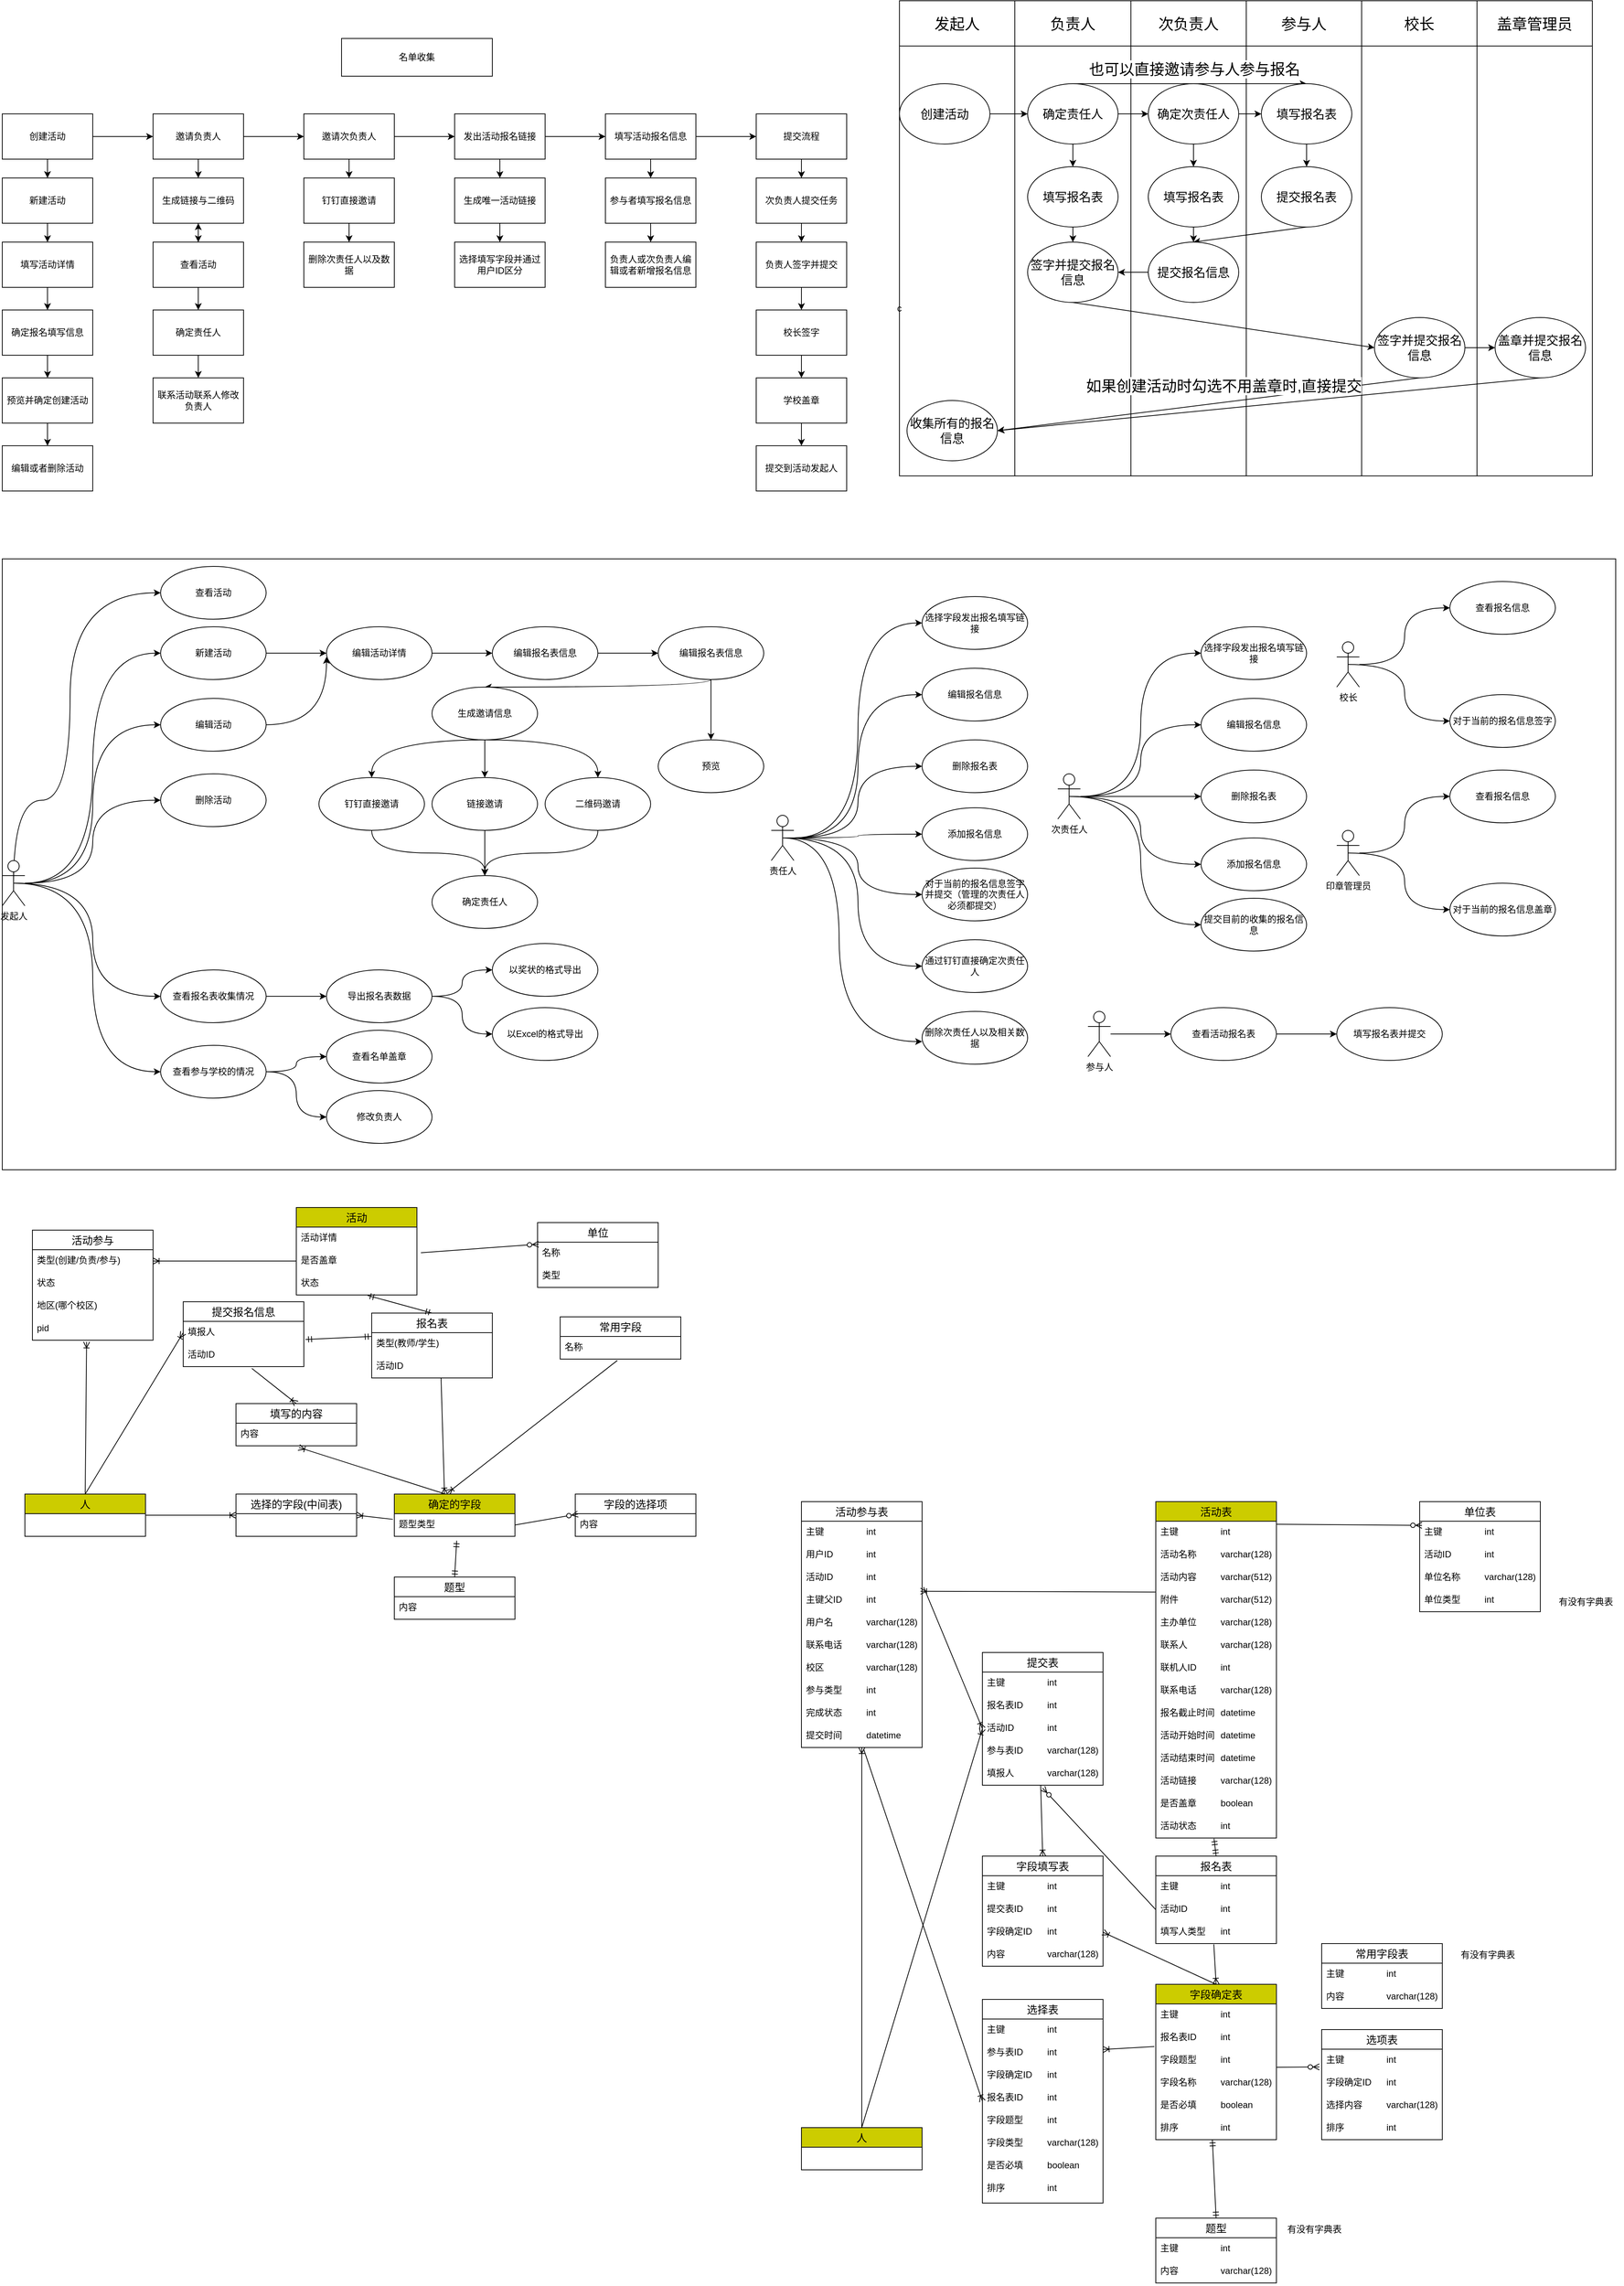 <mxfile version="24.7.1" type="github">
  <diagram name="Page-1" id="edf60f1a-56cd-e834-aa8a-f176f3a09ee4">
    <mxGraphModel dx="1436" dy="751" grid="1" gridSize="10" guides="1" tooltips="1" connect="1" arrows="1" fold="1" page="1" pageScale="1" pageWidth="1100" pageHeight="850" background="none" math="0" shadow="0">
      <root>
        <mxCell id="0" />
        <mxCell id="1" parent="0" />
        <mxCell id="x5lYrM1FFVLCx4R_UeDV-64" value="" style="rounded=0;whiteSpace=wrap;html=1;movable=1;resizable=1;rotatable=1;deletable=1;editable=1;locked=0;connectable=1;" parent="1" vertex="1">
          <mxGeometry x="40" y="870" width="2140" height="810" as="geometry" />
        </mxCell>
        <mxCell id="x5lYrM1FFVLCx4R_UeDV-1" value="名单收集" style="rounded=0;whiteSpace=wrap;html=1;" parent="1" vertex="1">
          <mxGeometry x="490" y="180" width="200" height="50" as="geometry" />
        </mxCell>
        <mxCell id="x5lYrM1FFVLCx4R_UeDV-5" value="" style="edgeStyle=orthogonalEdgeStyle;rounded=0;orthogonalLoop=1;jettySize=auto;html=1;" parent="1" source="x5lYrM1FFVLCx4R_UeDV-2" target="x5lYrM1FFVLCx4R_UeDV-4" edge="1">
          <mxGeometry relative="1" as="geometry" />
        </mxCell>
        <mxCell id="x5lYrM1FFVLCx4R_UeDV-19" value="" style="edgeStyle=orthogonalEdgeStyle;rounded=0;orthogonalLoop=1;jettySize=auto;html=1;" parent="1" source="x5lYrM1FFVLCx4R_UeDV-2" target="x5lYrM1FFVLCx4R_UeDV-18" edge="1">
          <mxGeometry relative="1" as="geometry" />
        </mxCell>
        <mxCell id="x5lYrM1FFVLCx4R_UeDV-2" value="创建活动" style="rounded=0;whiteSpace=wrap;html=1;" parent="1" vertex="1">
          <mxGeometry x="40" y="280" width="120" height="60" as="geometry" />
        </mxCell>
        <mxCell id="x5lYrM1FFVLCx4R_UeDV-7" value="" style="edgeStyle=orthogonalEdgeStyle;rounded=0;orthogonalLoop=1;jettySize=auto;html=1;" parent="1" source="x5lYrM1FFVLCx4R_UeDV-4" target="x5lYrM1FFVLCx4R_UeDV-6" edge="1">
          <mxGeometry relative="1" as="geometry" />
        </mxCell>
        <mxCell id="x5lYrM1FFVLCx4R_UeDV-31" value="" style="edgeStyle=orthogonalEdgeStyle;rounded=0;orthogonalLoop=1;jettySize=auto;html=1;" parent="1" source="x5lYrM1FFVLCx4R_UeDV-4" target="x5lYrM1FFVLCx4R_UeDV-30" edge="1">
          <mxGeometry relative="1" as="geometry" />
        </mxCell>
        <mxCell id="x5lYrM1FFVLCx4R_UeDV-4" value="邀请负责人" style="rounded=0;whiteSpace=wrap;html=1;" parent="1" vertex="1">
          <mxGeometry x="240" y="280" width="120" height="60" as="geometry" />
        </mxCell>
        <mxCell id="x5lYrM1FFVLCx4R_UeDV-9" value="" style="edgeStyle=orthogonalEdgeStyle;rounded=0;orthogonalLoop=1;jettySize=auto;html=1;" parent="1" source="x5lYrM1FFVLCx4R_UeDV-6" target="x5lYrM1FFVLCx4R_UeDV-8" edge="1">
          <mxGeometry relative="1" as="geometry" />
        </mxCell>
        <mxCell id="x5lYrM1FFVLCx4R_UeDV-40" value="" style="edgeStyle=orthogonalEdgeStyle;rounded=0;orthogonalLoop=1;jettySize=auto;html=1;" parent="1" source="x5lYrM1FFVLCx4R_UeDV-6" target="x5lYrM1FFVLCx4R_UeDV-39" edge="1">
          <mxGeometry relative="1" as="geometry" />
        </mxCell>
        <mxCell id="x5lYrM1FFVLCx4R_UeDV-6" value="邀请次负责人" style="whiteSpace=wrap;html=1;rounded=0;" parent="1" vertex="1">
          <mxGeometry x="440" y="280" width="120" height="60" as="geometry" />
        </mxCell>
        <mxCell id="x5lYrM1FFVLCx4R_UeDV-11" value="" style="edgeStyle=orthogonalEdgeStyle;rounded=0;orthogonalLoop=1;jettySize=auto;html=1;" parent="1" source="x5lYrM1FFVLCx4R_UeDV-8" target="x5lYrM1FFVLCx4R_UeDV-10" edge="1">
          <mxGeometry relative="1" as="geometry" />
        </mxCell>
        <mxCell id="x5lYrM1FFVLCx4R_UeDV-44" value="" style="edgeStyle=orthogonalEdgeStyle;rounded=0;orthogonalLoop=1;jettySize=auto;html=1;" parent="1" source="x5lYrM1FFVLCx4R_UeDV-8" target="x5lYrM1FFVLCx4R_UeDV-43" edge="1">
          <mxGeometry relative="1" as="geometry" />
        </mxCell>
        <mxCell id="x5lYrM1FFVLCx4R_UeDV-8" value="发出活动报名链接" style="whiteSpace=wrap;html=1;rounded=0;" parent="1" vertex="1">
          <mxGeometry x="640" y="280" width="120" height="60" as="geometry" />
        </mxCell>
        <mxCell id="x5lYrM1FFVLCx4R_UeDV-15" value="" style="edgeStyle=orthogonalEdgeStyle;rounded=0;orthogonalLoop=1;jettySize=auto;html=1;" parent="1" source="x5lYrM1FFVLCx4R_UeDV-10" target="x5lYrM1FFVLCx4R_UeDV-14" edge="1">
          <mxGeometry relative="1" as="geometry" />
        </mxCell>
        <mxCell id="x5lYrM1FFVLCx4R_UeDV-50" value="" style="edgeStyle=orthogonalEdgeStyle;rounded=0;orthogonalLoop=1;jettySize=auto;html=1;" parent="1" source="x5lYrM1FFVLCx4R_UeDV-10" target="x5lYrM1FFVLCx4R_UeDV-49" edge="1">
          <mxGeometry relative="1" as="geometry" />
        </mxCell>
        <mxCell id="x5lYrM1FFVLCx4R_UeDV-10" value="填写活动报名信息" style="whiteSpace=wrap;html=1;rounded=0;" parent="1" vertex="1">
          <mxGeometry x="840" y="280" width="120" height="60" as="geometry" />
        </mxCell>
        <mxCell id="x5lYrM1FFVLCx4R_UeDV-54" value="" style="edgeStyle=orthogonalEdgeStyle;rounded=0;orthogonalLoop=1;jettySize=auto;html=1;" parent="1" source="x5lYrM1FFVLCx4R_UeDV-14" target="x5lYrM1FFVLCx4R_UeDV-53" edge="1">
          <mxGeometry relative="1" as="geometry" />
        </mxCell>
        <mxCell id="x5lYrM1FFVLCx4R_UeDV-14" value="提交流程" style="whiteSpace=wrap;html=1;rounded=0;" parent="1" vertex="1">
          <mxGeometry x="1040" y="280" width="120" height="60" as="geometry" />
        </mxCell>
        <mxCell id="x5lYrM1FFVLCx4R_UeDV-21" value="" style="edgeStyle=orthogonalEdgeStyle;rounded=0;orthogonalLoop=1;jettySize=auto;html=1;" parent="1" source="x5lYrM1FFVLCx4R_UeDV-18" target="x5lYrM1FFVLCx4R_UeDV-20" edge="1">
          <mxGeometry relative="1" as="geometry" />
        </mxCell>
        <mxCell id="x5lYrM1FFVLCx4R_UeDV-18" value="新建活动" style="whiteSpace=wrap;html=1;rounded=0;" parent="1" vertex="1">
          <mxGeometry x="40" y="365" width="120" height="60" as="geometry" />
        </mxCell>
        <mxCell id="x5lYrM1FFVLCx4R_UeDV-25" value="" style="edgeStyle=orthogonalEdgeStyle;rounded=0;orthogonalLoop=1;jettySize=auto;html=1;" parent="1" source="x5lYrM1FFVLCx4R_UeDV-20" target="x5lYrM1FFVLCx4R_UeDV-24" edge="1">
          <mxGeometry relative="1" as="geometry" />
        </mxCell>
        <mxCell id="x5lYrM1FFVLCx4R_UeDV-20" value="填写活动详情" style="whiteSpace=wrap;html=1;rounded=0;" parent="1" vertex="1">
          <mxGeometry x="40" y="450" width="120" height="60" as="geometry" />
        </mxCell>
        <mxCell id="x5lYrM1FFVLCx4R_UeDV-27" value="" style="edgeStyle=orthogonalEdgeStyle;rounded=0;orthogonalLoop=1;jettySize=auto;html=1;" parent="1" source="x5lYrM1FFVLCx4R_UeDV-24" target="x5lYrM1FFVLCx4R_UeDV-26" edge="1">
          <mxGeometry relative="1" as="geometry" />
        </mxCell>
        <mxCell id="x5lYrM1FFVLCx4R_UeDV-24" value="确定报名填写信息" style="whiteSpace=wrap;html=1;rounded=0;" parent="1" vertex="1">
          <mxGeometry x="40" y="540" width="120" height="60" as="geometry" />
        </mxCell>
        <mxCell id="x5lYrM1FFVLCx4R_UeDV-29" value="" style="edgeStyle=orthogonalEdgeStyle;rounded=0;orthogonalLoop=1;jettySize=auto;html=1;" parent="1" source="x5lYrM1FFVLCx4R_UeDV-26" target="x5lYrM1FFVLCx4R_UeDV-28" edge="1">
          <mxGeometry relative="1" as="geometry" />
        </mxCell>
        <mxCell id="x5lYrM1FFVLCx4R_UeDV-26" value="预览并确定创建活动" style="whiteSpace=wrap;html=1;rounded=0;" parent="1" vertex="1">
          <mxGeometry x="40" y="630" width="120" height="60" as="geometry" />
        </mxCell>
        <mxCell id="x5lYrM1FFVLCx4R_UeDV-28" value="编辑或者删除活动" style="whiteSpace=wrap;html=1;rounded=0;" parent="1" vertex="1">
          <mxGeometry x="40" y="720" width="120" height="60" as="geometry" />
        </mxCell>
        <mxCell id="x5lYrM1FFVLCx4R_UeDV-33" value="" style="edgeStyle=orthogonalEdgeStyle;rounded=0;orthogonalLoop=1;jettySize=auto;html=1;" parent="1" source="x5lYrM1FFVLCx4R_UeDV-30" target="x5lYrM1FFVLCx4R_UeDV-32" edge="1">
          <mxGeometry relative="1" as="geometry" />
        </mxCell>
        <mxCell id="x5lYrM1FFVLCx4R_UeDV-30" value="生成链接与二维码" style="whiteSpace=wrap;html=1;rounded=0;" parent="1" vertex="1">
          <mxGeometry x="240" y="365" width="120" height="60" as="geometry" />
        </mxCell>
        <mxCell id="x5lYrM1FFVLCx4R_UeDV-35" value="" style="edgeStyle=orthogonalEdgeStyle;rounded=0;orthogonalLoop=1;jettySize=auto;html=1;" parent="1" source="x5lYrM1FFVLCx4R_UeDV-32" target="x5lYrM1FFVLCx4R_UeDV-34" edge="1">
          <mxGeometry relative="1" as="geometry" />
        </mxCell>
        <mxCell id="x5lYrM1FFVLCx4R_UeDV-36" value="" style="edgeStyle=orthogonalEdgeStyle;rounded=0;orthogonalLoop=1;jettySize=auto;html=1;" parent="1" source="x5lYrM1FFVLCx4R_UeDV-32" target="x5lYrM1FFVLCx4R_UeDV-30" edge="1">
          <mxGeometry relative="1" as="geometry" />
        </mxCell>
        <mxCell id="x5lYrM1FFVLCx4R_UeDV-32" value="查看活动" style="whiteSpace=wrap;html=1;rounded=0;" parent="1" vertex="1">
          <mxGeometry x="240" y="450" width="120" height="60" as="geometry" />
        </mxCell>
        <mxCell id="x5lYrM1FFVLCx4R_UeDV-38" value="" style="edgeStyle=orthogonalEdgeStyle;rounded=0;orthogonalLoop=1;jettySize=auto;html=1;" parent="1" source="x5lYrM1FFVLCx4R_UeDV-34" target="x5lYrM1FFVLCx4R_UeDV-37" edge="1">
          <mxGeometry relative="1" as="geometry" />
        </mxCell>
        <mxCell id="x5lYrM1FFVLCx4R_UeDV-34" value="确定责任人" style="whiteSpace=wrap;html=1;rounded=0;" parent="1" vertex="1">
          <mxGeometry x="240" y="540" width="120" height="60" as="geometry" />
        </mxCell>
        <mxCell id="x5lYrM1FFVLCx4R_UeDV-37" value="联系活动联系人修改负责人" style="whiteSpace=wrap;html=1;rounded=0;" parent="1" vertex="1">
          <mxGeometry x="240" y="630" width="120" height="60" as="geometry" />
        </mxCell>
        <mxCell id="x5lYrM1FFVLCx4R_UeDV-42" value="" style="edgeStyle=orthogonalEdgeStyle;rounded=0;orthogonalLoop=1;jettySize=auto;html=1;" parent="1" source="x5lYrM1FFVLCx4R_UeDV-39" target="x5lYrM1FFVLCx4R_UeDV-41" edge="1">
          <mxGeometry relative="1" as="geometry" />
        </mxCell>
        <mxCell id="x5lYrM1FFVLCx4R_UeDV-39" value="钉钉直接邀请" style="whiteSpace=wrap;html=1;rounded=0;" parent="1" vertex="1">
          <mxGeometry x="440" y="365" width="120" height="60" as="geometry" />
        </mxCell>
        <mxCell id="x5lYrM1FFVLCx4R_UeDV-41" value="删除次责任人以及数据" style="whiteSpace=wrap;html=1;rounded=0;" parent="1" vertex="1">
          <mxGeometry x="440" y="450" width="120" height="60" as="geometry" />
        </mxCell>
        <mxCell id="x5lYrM1FFVLCx4R_UeDV-46" value="" style="edgeStyle=orthogonalEdgeStyle;rounded=0;orthogonalLoop=1;jettySize=auto;html=1;" parent="1" source="x5lYrM1FFVLCx4R_UeDV-43" target="x5lYrM1FFVLCx4R_UeDV-45" edge="1">
          <mxGeometry relative="1" as="geometry" />
        </mxCell>
        <mxCell id="x5lYrM1FFVLCx4R_UeDV-43" value="生成唯一活动链接" style="whiteSpace=wrap;html=1;rounded=0;" parent="1" vertex="1">
          <mxGeometry x="640" y="365" width="120" height="60" as="geometry" />
        </mxCell>
        <mxCell id="x5lYrM1FFVLCx4R_UeDV-45" value="选择填写字段并通过用户ID区分" style="whiteSpace=wrap;html=1;rounded=0;" parent="1" vertex="1">
          <mxGeometry x="640" y="450" width="120" height="60" as="geometry" />
        </mxCell>
        <mxCell id="x5lYrM1FFVLCx4R_UeDV-52" value="" style="edgeStyle=orthogonalEdgeStyle;rounded=0;orthogonalLoop=1;jettySize=auto;html=1;" parent="1" source="x5lYrM1FFVLCx4R_UeDV-49" target="x5lYrM1FFVLCx4R_UeDV-51" edge="1">
          <mxGeometry relative="1" as="geometry" />
        </mxCell>
        <mxCell id="x5lYrM1FFVLCx4R_UeDV-49" value="参与者填写报名信息" style="whiteSpace=wrap;html=1;rounded=0;" parent="1" vertex="1">
          <mxGeometry x="840" y="365" width="120" height="60" as="geometry" />
        </mxCell>
        <mxCell id="x5lYrM1FFVLCx4R_UeDV-51" value="负责人或次负责人编辑或者新增报名信息" style="whiteSpace=wrap;html=1;rounded=0;" parent="1" vertex="1">
          <mxGeometry x="840" y="450" width="120" height="60" as="geometry" />
        </mxCell>
        <mxCell id="x5lYrM1FFVLCx4R_UeDV-56" value="" style="edgeStyle=orthogonalEdgeStyle;rounded=0;orthogonalLoop=1;jettySize=auto;html=1;" parent="1" source="x5lYrM1FFVLCx4R_UeDV-53" target="x5lYrM1FFVLCx4R_UeDV-55" edge="1">
          <mxGeometry relative="1" as="geometry" />
        </mxCell>
        <mxCell id="x5lYrM1FFVLCx4R_UeDV-53" value="次负责人提交任务" style="whiteSpace=wrap;html=1;rounded=0;" parent="1" vertex="1">
          <mxGeometry x="1040" y="365" width="120" height="60" as="geometry" />
        </mxCell>
        <mxCell id="x5lYrM1FFVLCx4R_UeDV-58" value="" style="edgeStyle=orthogonalEdgeStyle;rounded=0;orthogonalLoop=1;jettySize=auto;html=1;" parent="1" source="x5lYrM1FFVLCx4R_UeDV-55" target="x5lYrM1FFVLCx4R_UeDV-57" edge="1">
          <mxGeometry relative="1" as="geometry" />
        </mxCell>
        <mxCell id="x5lYrM1FFVLCx4R_UeDV-55" value="负责人签字并提交" style="whiteSpace=wrap;html=1;rounded=0;" parent="1" vertex="1">
          <mxGeometry x="1040" y="450" width="120" height="60" as="geometry" />
        </mxCell>
        <mxCell id="x5lYrM1FFVLCx4R_UeDV-60" value="" style="edgeStyle=orthogonalEdgeStyle;rounded=0;orthogonalLoop=1;jettySize=auto;html=1;" parent="1" source="x5lYrM1FFVLCx4R_UeDV-57" target="x5lYrM1FFVLCx4R_UeDV-59" edge="1">
          <mxGeometry relative="1" as="geometry" />
        </mxCell>
        <mxCell id="x5lYrM1FFVLCx4R_UeDV-57" value="校长签字" style="whiteSpace=wrap;html=1;rounded=0;" parent="1" vertex="1">
          <mxGeometry x="1040" y="540" width="120" height="60" as="geometry" />
        </mxCell>
        <mxCell id="x5lYrM1FFVLCx4R_UeDV-62" value="" style="edgeStyle=orthogonalEdgeStyle;rounded=0;orthogonalLoop=1;jettySize=auto;html=1;" parent="1" source="x5lYrM1FFVLCx4R_UeDV-59" target="x5lYrM1FFVLCx4R_UeDV-61" edge="1">
          <mxGeometry relative="1" as="geometry" />
        </mxCell>
        <mxCell id="x5lYrM1FFVLCx4R_UeDV-59" value="学校盖章" style="whiteSpace=wrap;html=1;rounded=0;" parent="1" vertex="1">
          <mxGeometry x="1040" y="630" width="120" height="60" as="geometry" />
        </mxCell>
        <mxCell id="x5lYrM1FFVLCx4R_UeDV-61" value="提交到活动发起人" style="whiteSpace=wrap;html=1;rounded=0;" parent="1" vertex="1">
          <mxGeometry x="1040" y="720" width="120" height="60" as="geometry" />
        </mxCell>
        <mxCell id="x5lYrM1FFVLCx4R_UeDV-71" value="" style="edgeStyle=orthogonalEdgeStyle;rounded=0;orthogonalLoop=1;jettySize=auto;html=1;curved=1;entryX=1;entryY=0.5;entryDx=0;entryDy=0;movable=1;resizable=1;rotatable=1;deletable=1;editable=1;locked=0;connectable=1;" parent="1" source="x5lYrM1FFVLCx4R_UeDV-63" target="x5lYrM1FFVLCx4R_UeDV-70" edge="1">
          <mxGeometry relative="1" as="geometry" />
        </mxCell>
        <mxCell id="x5lYrM1FFVLCx4R_UeDV-75" value="" style="edgeStyle=orthogonalEdgeStyle;rounded=0;orthogonalLoop=1;jettySize=auto;html=1;curved=1;entryX=1;entryY=0.5;entryDx=0;entryDy=0;movable=1;resizable=1;rotatable=1;deletable=1;editable=1;locked=0;connectable=1;" parent="1" source="x5lYrM1FFVLCx4R_UeDV-63" target="x5lYrM1FFVLCx4R_UeDV-78" edge="1">
          <mxGeometry relative="1" as="geometry">
            <mxPoint x="325.0" y="1015.0" as="targetPoint" />
          </mxGeometry>
        </mxCell>
        <mxCell id="x5lYrM1FFVLCx4R_UeDV-82" value="" style="edgeStyle=orthogonalEdgeStyle;rounded=0;orthogonalLoop=1;jettySize=auto;html=1;entryX=1;entryY=0.5;entryDx=0;entryDy=0;curved=1;movable=1;resizable=1;rotatable=1;deletable=1;editable=1;locked=0;connectable=1;" parent="1" source="x5lYrM1FFVLCx4R_UeDV-63" target="x5lYrM1FFVLCx4R_UeDV-80" edge="1">
          <mxGeometry relative="1" as="geometry">
            <mxPoint x="210" y="1140" as="targetPoint" />
          </mxGeometry>
        </mxCell>
        <mxCell id="x5lYrM1FFVLCx4R_UeDV-201" style="edgeStyle=orthogonalEdgeStyle;rounded=0;orthogonalLoop=1;jettySize=auto;html=1;entryX=1;entryY=0.5;entryDx=0;entryDy=0;curved=1;exitX=0.5;exitY=0.5;exitDx=0;exitDy=0;exitPerimeter=0;" parent="1" source="x5lYrM1FFVLCx4R_UeDV-63" target="x5lYrM1FFVLCx4R_UeDV-200" edge="1">
          <mxGeometry relative="1" as="geometry">
            <mxPoint x="110" y="1091" as="sourcePoint" />
            <Array as="points">
              <mxPoint x="55" y="1190" />
              <mxPoint x="130" y="1190" />
              <mxPoint x="130" y="915" />
            </Array>
          </mxGeometry>
        </mxCell>
        <mxCell id="IsivEMsxrxezTofvStYW-6" style="edgeStyle=orthogonalEdgeStyle;rounded=0;orthogonalLoop=1;jettySize=auto;html=1;exitX=0.5;exitY=0.5;exitDx=0;exitDy=0;exitPerimeter=0;entryX=1;entryY=0.5;entryDx=0;entryDy=0;curved=1;" parent="1" source="x5lYrM1FFVLCx4R_UeDV-63" target="IsivEMsxrxezTofvStYW-5" edge="1">
          <mxGeometry relative="1" as="geometry" />
        </mxCell>
        <mxCell id="IsivEMsxrxezTofvStYW-9" style="edgeStyle=orthogonalEdgeStyle;rounded=0;orthogonalLoop=1;jettySize=auto;html=1;exitX=0.5;exitY=0.5;exitDx=0;exitDy=0;exitPerimeter=0;entryX=1;entryY=0.5;entryDx=0;entryDy=0;curved=1;" parent="1" source="x5lYrM1FFVLCx4R_UeDV-63" target="IsivEMsxrxezTofvStYW-7" edge="1">
          <mxGeometry relative="1" as="geometry" />
        </mxCell>
        <mxCell id="x5lYrM1FFVLCx4R_UeDV-63" value="发起人" style="shape=umlActor;verticalLabelPosition=bottom;verticalAlign=top;html=1;movable=1;resizable=1;rotatable=1;deletable=1;editable=1;locked=0;connectable=1;" parent="1" vertex="1">
          <mxGeometry x="40" y="1270" width="30" height="60" as="geometry" />
        </mxCell>
        <mxCell id="x5lYrM1FFVLCx4R_UeDV-84" value="" style="edgeStyle=orthogonalEdgeStyle;rounded=0;orthogonalLoop=1;jettySize=auto;html=1;movable=1;resizable=1;rotatable=1;deletable=1;editable=1;locked=0;connectable=1;" parent="1" source="x5lYrM1FFVLCx4R_UeDV-70" target="x5lYrM1FFVLCx4R_UeDV-83" edge="1">
          <mxGeometry relative="1" as="geometry" />
        </mxCell>
        <mxCell id="x5lYrM1FFVLCx4R_UeDV-70" value="新建活动" style="ellipse;whiteSpace=wrap;html=1;verticalAlign=middle;direction=west;movable=1;resizable=1;rotatable=1;deletable=1;editable=1;locked=0;connectable=1;" parent="1" vertex="1">
          <mxGeometry x="250" y="960" width="140" height="70" as="geometry" />
        </mxCell>
        <mxCell id="x5lYrM1FFVLCx4R_UeDV-86" style="edgeStyle=orthogonalEdgeStyle;rounded=0;orthogonalLoop=1;jettySize=auto;html=1;exitX=0;exitY=0.5;exitDx=0;exitDy=0;curved=1;movable=1;resizable=1;rotatable=1;deletable=1;editable=1;locked=0;connectable=1;" parent="1" source="x5lYrM1FFVLCx4R_UeDV-78" edge="1">
          <mxGeometry relative="1" as="geometry">
            <mxPoint x="470.0" y="1000.0" as="targetPoint" />
          </mxGeometry>
        </mxCell>
        <mxCell id="x5lYrM1FFVLCx4R_UeDV-78" value="编辑活动" style="ellipse;whiteSpace=wrap;html=1;verticalAlign=middle;direction=west;movable=1;resizable=1;rotatable=1;deletable=1;editable=1;locked=0;connectable=1;" parent="1" vertex="1">
          <mxGeometry x="250" y="1055" width="140" height="70" as="geometry" />
        </mxCell>
        <mxCell id="x5lYrM1FFVLCx4R_UeDV-80" value="删除活动" style="ellipse;whiteSpace=wrap;html=1;verticalAlign=middle;direction=west;movable=1;resizable=1;rotatable=1;deletable=1;editable=1;locked=0;connectable=1;" parent="1" vertex="1">
          <mxGeometry x="250" y="1155" width="140" height="70" as="geometry" />
        </mxCell>
        <mxCell id="x5lYrM1FFVLCx4R_UeDV-88" value="" style="edgeStyle=orthogonalEdgeStyle;rounded=0;orthogonalLoop=1;jettySize=auto;html=1;movable=1;resizable=1;rotatable=1;deletable=1;editable=1;locked=0;connectable=1;" parent="1" source="x5lYrM1FFVLCx4R_UeDV-83" target="x5lYrM1FFVLCx4R_UeDV-87" edge="1">
          <mxGeometry relative="1" as="geometry" />
        </mxCell>
        <mxCell id="x5lYrM1FFVLCx4R_UeDV-83" value="编辑活动详情" style="ellipse;whiteSpace=wrap;html=1;verticalAlign=middle;direction=west;movable=1;resizable=1;rotatable=1;deletable=1;editable=1;locked=0;connectable=1;" parent="1" vertex="1">
          <mxGeometry x="470" y="960" width="140" height="70" as="geometry" />
        </mxCell>
        <mxCell id="x5lYrM1FFVLCx4R_UeDV-90" value="" style="edgeStyle=orthogonalEdgeStyle;rounded=0;orthogonalLoop=1;jettySize=auto;html=1;movable=1;resizable=1;rotatable=1;deletable=1;editable=1;locked=0;connectable=1;" parent="1" source="x5lYrM1FFVLCx4R_UeDV-87" target="x5lYrM1FFVLCx4R_UeDV-89" edge="1">
          <mxGeometry relative="1" as="geometry" />
        </mxCell>
        <mxCell id="x5lYrM1FFVLCx4R_UeDV-87" value="编辑报名表信息" style="ellipse;whiteSpace=wrap;html=1;verticalAlign=middle;direction=west;movable=1;resizable=1;rotatable=1;deletable=1;editable=1;locked=0;connectable=1;" parent="1" vertex="1">
          <mxGeometry x="690" y="960" width="140" height="70" as="geometry" />
        </mxCell>
        <mxCell id="x5lYrM1FFVLCx4R_UeDV-111" value="" style="edgeStyle=orthogonalEdgeStyle;rounded=0;orthogonalLoop=1;jettySize=auto;html=1;curved=1;movable=1;resizable=1;rotatable=1;deletable=1;editable=1;locked=0;connectable=1;" parent="1" source="x5lYrM1FFVLCx4R_UeDV-89" target="x5lYrM1FFVLCx4R_UeDV-91" edge="1">
          <mxGeometry relative="1" as="geometry">
            <Array as="points">
              <mxPoint x="980" y="1040" />
            </Array>
          </mxGeometry>
        </mxCell>
        <mxCell id="x5lYrM1FFVLCx4R_UeDV-113" value="" style="edgeStyle=orthogonalEdgeStyle;rounded=0;orthogonalLoop=1;jettySize=auto;html=1;movable=1;resizable=1;rotatable=1;deletable=1;editable=1;locked=0;connectable=1;" parent="1" source="x5lYrM1FFVLCx4R_UeDV-89" target="x5lYrM1FFVLCx4R_UeDV-112" edge="1">
          <mxGeometry relative="1" as="geometry" />
        </mxCell>
        <mxCell id="x5lYrM1FFVLCx4R_UeDV-89" value="编辑报名表信息" style="ellipse;whiteSpace=wrap;html=1;verticalAlign=middle;direction=west;movable=1;resizable=1;rotatable=1;deletable=1;editable=1;locked=0;connectable=1;" parent="1" vertex="1">
          <mxGeometry x="910" y="960" width="140" height="70" as="geometry" />
        </mxCell>
        <mxCell id="x5lYrM1FFVLCx4R_UeDV-115" value="" style="edgeStyle=orthogonalEdgeStyle;rounded=0;orthogonalLoop=1;jettySize=auto;html=1;curved=1;movable=1;resizable=1;rotatable=1;deletable=1;editable=1;locked=0;connectable=1;" parent="1" target="x5lYrM1FFVLCx4R_UeDV-114" edge="1">
          <mxGeometry relative="1" as="geometry">
            <mxPoint x="680" y="1110" as="sourcePoint" />
          </mxGeometry>
        </mxCell>
        <mxCell id="x5lYrM1FFVLCx4R_UeDV-117" value="" style="edgeStyle=orthogonalEdgeStyle;rounded=0;orthogonalLoop=1;jettySize=auto;html=1;exitX=0.5;exitY=0;exitDx=0;exitDy=0;curved=1;movable=1;resizable=1;rotatable=1;deletable=1;editable=1;locked=0;connectable=1;" parent="1" source="x5lYrM1FFVLCx4R_UeDV-91" target="x5lYrM1FFVLCx4R_UeDV-116" edge="1">
          <mxGeometry relative="1" as="geometry">
            <Array as="points">
              <mxPoint x="830" y="1110" />
            </Array>
          </mxGeometry>
        </mxCell>
        <mxCell id="x5lYrM1FFVLCx4R_UeDV-119" value="" style="edgeStyle=orthogonalEdgeStyle;rounded=0;orthogonalLoop=1;jettySize=auto;html=1;movable=1;resizable=1;rotatable=1;deletable=1;editable=1;locked=0;connectable=1;" parent="1" source="x5lYrM1FFVLCx4R_UeDV-91" target="x5lYrM1FFVLCx4R_UeDV-118" edge="1">
          <mxGeometry relative="1" as="geometry" />
        </mxCell>
        <mxCell id="x5lYrM1FFVLCx4R_UeDV-91" value="生成邀请信息" style="ellipse;whiteSpace=wrap;html=1;verticalAlign=middle;direction=west;movable=1;resizable=1;rotatable=1;deletable=1;editable=1;locked=0;connectable=1;" parent="1" vertex="1">
          <mxGeometry x="610" y="1040" width="140" height="70" as="geometry" />
        </mxCell>
        <mxCell id="x5lYrM1FFVLCx4R_UeDV-112" value="预览" style="ellipse;whiteSpace=wrap;html=1;verticalAlign=middle;direction=west;movable=1;resizable=1;rotatable=1;deletable=1;editable=1;locked=0;connectable=1;" parent="1" vertex="1">
          <mxGeometry x="910" y="1110" width="140" height="70" as="geometry" />
        </mxCell>
        <mxCell id="IsivEMsxrxezTofvStYW-25" style="edgeStyle=orthogonalEdgeStyle;rounded=0;orthogonalLoop=1;jettySize=auto;html=1;exitX=0.5;exitY=0;exitDx=0;exitDy=0;curved=1;" parent="1" source="x5lYrM1FFVLCx4R_UeDV-114" target="IsivEMsxrxezTofvStYW-24" edge="1">
          <mxGeometry relative="1" as="geometry" />
        </mxCell>
        <mxCell id="x5lYrM1FFVLCx4R_UeDV-114" value="钉钉直接邀请" style="ellipse;whiteSpace=wrap;html=1;verticalAlign=middle;direction=west;movable=1;resizable=1;rotatable=1;deletable=1;editable=1;locked=0;connectable=1;" parent="1" vertex="1">
          <mxGeometry x="460" y="1160" width="140" height="70" as="geometry" />
        </mxCell>
        <mxCell id="IsivEMsxrxezTofvStYW-27" style="edgeStyle=orthogonalEdgeStyle;rounded=0;orthogonalLoop=1;jettySize=auto;html=1;exitX=0.5;exitY=0;exitDx=0;exitDy=0;curved=1;" parent="1" source="x5lYrM1FFVLCx4R_UeDV-116" edge="1">
          <mxGeometry relative="1" as="geometry">
            <mxPoint x="680" y="1290" as="targetPoint" />
          </mxGeometry>
        </mxCell>
        <mxCell id="x5lYrM1FFVLCx4R_UeDV-116" value="二维码邀请" style="ellipse;whiteSpace=wrap;html=1;verticalAlign=middle;direction=west;movable=1;resizable=1;rotatable=1;deletable=1;editable=1;locked=0;connectable=1;" parent="1" vertex="1">
          <mxGeometry x="760" y="1160" width="140" height="70" as="geometry" />
        </mxCell>
        <mxCell id="IsivEMsxrxezTofvStYW-26" style="edgeStyle=orthogonalEdgeStyle;rounded=0;orthogonalLoop=1;jettySize=auto;html=1;" parent="1" source="x5lYrM1FFVLCx4R_UeDV-118" edge="1">
          <mxGeometry relative="1" as="geometry">
            <mxPoint x="680" y="1290" as="targetPoint" />
          </mxGeometry>
        </mxCell>
        <mxCell id="x5lYrM1FFVLCx4R_UeDV-118" value="链接邀请" style="ellipse;whiteSpace=wrap;html=1;verticalAlign=middle;direction=west;movable=1;resizable=1;rotatable=1;deletable=1;editable=1;locked=0;connectable=1;" parent="1" vertex="1">
          <mxGeometry x="610" y="1160" width="140" height="70" as="geometry" />
        </mxCell>
        <mxCell id="x5lYrM1FFVLCx4R_UeDV-200" value="查看活动" style="ellipse;whiteSpace=wrap;html=1;verticalAlign=middle;direction=west;movable=1;resizable=1;rotatable=1;deletable=1;editable=1;locked=0;connectable=1;" parent="1" vertex="1">
          <mxGeometry x="250" y="880" width="140" height="70" as="geometry" />
        </mxCell>
        <mxCell id="x5lYrM1FFVLCx4R_UeDV-220" value="" style="edgeStyle=orthogonalEdgeStyle;rounded=0;orthogonalLoop=1;jettySize=auto;html=1;curved=1;entryX=1;entryY=0.5;entryDx=0;entryDy=0;movable=1;resizable=1;rotatable=1;deletable=1;editable=1;locked=0;connectable=1;" parent="1" source="x5lYrM1FFVLCx4R_UeDV-225" target="x5lYrM1FFVLCx4R_UeDV-226" edge="1">
          <mxGeometry relative="1" as="geometry" />
        </mxCell>
        <mxCell id="x5lYrM1FFVLCx4R_UeDV-221" value="" style="edgeStyle=orthogonalEdgeStyle;rounded=0;orthogonalLoop=1;jettySize=auto;html=1;curved=1;entryX=1;entryY=0.5;entryDx=0;entryDy=0;movable=1;resizable=1;rotatable=1;deletable=1;editable=1;locked=0;connectable=1;" parent="1" source="x5lYrM1FFVLCx4R_UeDV-225" target="x5lYrM1FFVLCx4R_UeDV-227" edge="1">
          <mxGeometry relative="1" as="geometry">
            <mxPoint x="1335.0" y="975.0" as="targetPoint" />
          </mxGeometry>
        </mxCell>
        <mxCell id="x5lYrM1FFVLCx4R_UeDV-222" value="" style="edgeStyle=orthogonalEdgeStyle;rounded=0;orthogonalLoop=1;jettySize=auto;html=1;entryX=1;entryY=0.5;entryDx=0;entryDy=0;curved=1;movable=1;resizable=1;rotatable=1;deletable=1;editable=1;locked=0;connectable=1;" parent="1" source="x5lYrM1FFVLCx4R_UeDV-225" target="x5lYrM1FFVLCx4R_UeDV-228" edge="1">
          <mxGeometry relative="1" as="geometry">
            <mxPoint x="1220" y="1100" as="targetPoint" />
          </mxGeometry>
        </mxCell>
        <mxCell id="x5lYrM1FFVLCx4R_UeDV-223" style="edgeStyle=orthogonalEdgeStyle;rounded=0;orthogonalLoop=1;jettySize=auto;html=1;exitX=0.5;exitY=0.5;exitDx=0;exitDy=0;exitPerimeter=0;entryX=1;entryY=0.5;entryDx=0;entryDy=0;curved=1;" parent="1" source="x5lYrM1FFVLCx4R_UeDV-225" target="x5lYrM1FFVLCx4R_UeDV-229" edge="1">
          <mxGeometry relative="1" as="geometry" />
        </mxCell>
        <mxCell id="x5lYrM1FFVLCx4R_UeDV-224" style="edgeStyle=orthogonalEdgeStyle;rounded=0;orthogonalLoop=1;jettySize=auto;html=1;exitX=0.5;exitY=0.5;exitDx=0;exitDy=0;exitPerimeter=0;entryX=1;entryY=0.5;entryDx=0;entryDy=0;curved=1;" parent="1" source="x5lYrM1FFVLCx4R_UeDV-225" target="x5lYrM1FFVLCx4R_UeDV-230" edge="1">
          <mxGeometry relative="1" as="geometry" />
        </mxCell>
        <mxCell id="IsivEMsxrxezTofvStYW-37" style="edgeStyle=orthogonalEdgeStyle;rounded=0;orthogonalLoop=1;jettySize=auto;html=1;exitX=0.5;exitY=0.5;exitDx=0;exitDy=0;exitPerimeter=0;curved=1;" parent="1" source="x5lYrM1FFVLCx4R_UeDV-225" edge="1">
          <mxGeometry relative="1" as="geometry">
            <mxPoint x="1260" y="1510" as="targetPoint" />
            <Array as="points">
              <mxPoint x="1150" y="1240" />
              <mxPoint x="1150" y="1510" />
            </Array>
          </mxGeometry>
        </mxCell>
        <mxCell id="x5lYrM1FFVLCx4R_UeDV-225" value="责任人" style="shape=umlActor;verticalLabelPosition=bottom;verticalAlign=top;html=1;movable=1;resizable=1;rotatable=1;deletable=1;editable=1;locked=0;connectable=1;" parent="1" vertex="1">
          <mxGeometry x="1060" y="1210" width="30" height="60" as="geometry" />
        </mxCell>
        <mxCell id="x5lYrM1FFVLCx4R_UeDV-226" value="选择字段发出报名填写链接" style="ellipse;whiteSpace=wrap;html=1;verticalAlign=middle;direction=west;movable=1;resizable=1;rotatable=1;deletable=1;editable=1;locked=0;connectable=1;" parent="1" vertex="1">
          <mxGeometry x="1260" y="920" width="140" height="70" as="geometry" />
        </mxCell>
        <mxCell id="x5lYrM1FFVLCx4R_UeDV-227" value="编辑报名信息" style="ellipse;whiteSpace=wrap;html=1;verticalAlign=middle;direction=west;movable=1;resizable=1;rotatable=1;deletable=1;editable=1;locked=0;connectable=1;" parent="1" vertex="1">
          <mxGeometry x="1260" y="1015" width="140" height="70" as="geometry" />
        </mxCell>
        <mxCell id="x5lYrM1FFVLCx4R_UeDV-228" value="删除报名表" style="ellipse;whiteSpace=wrap;html=1;verticalAlign=middle;direction=west;movable=1;resizable=1;rotatable=1;deletable=1;editable=1;locked=0;connectable=1;" parent="1" vertex="1">
          <mxGeometry x="1260" y="1110" width="140" height="70" as="geometry" />
        </mxCell>
        <mxCell id="x5lYrM1FFVLCx4R_UeDV-229" value="添加报名信息" style="ellipse;whiteSpace=wrap;html=1;verticalAlign=middle;direction=west;movable=1;resizable=1;rotatable=1;deletable=1;editable=1;locked=0;connectable=1;" parent="1" vertex="1">
          <mxGeometry x="1260" y="1200" width="140" height="70" as="geometry" />
        </mxCell>
        <mxCell id="x5lYrM1FFVLCx4R_UeDV-230" value="对于当前的报名信息签字并提交（管理的次责任人必须都提交）" style="ellipse;whiteSpace=wrap;html=1;verticalAlign=middle;direction=west;movable=1;resizable=1;rotatable=1;deletable=1;editable=1;locked=0;connectable=1;" parent="1" vertex="1">
          <mxGeometry x="1260" y="1280" width="140" height="70" as="geometry" />
        </mxCell>
        <mxCell id="IsivEMsxrxezTofvStYW-11" value="" style="edgeStyle=orthogonalEdgeStyle;rounded=0;orthogonalLoop=1;jettySize=auto;html=1;" parent="1" source="IsivEMsxrxezTofvStYW-5" target="IsivEMsxrxezTofvStYW-10" edge="1">
          <mxGeometry relative="1" as="geometry" />
        </mxCell>
        <mxCell id="IsivEMsxrxezTofvStYW-5" value="查看报名表收集情况" style="ellipse;whiteSpace=wrap;html=1;verticalAlign=middle;direction=west;movable=1;resizable=1;rotatable=1;deletable=1;editable=1;locked=0;connectable=1;" parent="1" vertex="1">
          <mxGeometry x="250" y="1415" width="140" height="70" as="geometry" />
        </mxCell>
        <mxCell id="IsivEMsxrxezTofvStYW-18" value="" style="edgeStyle=orthogonalEdgeStyle;rounded=0;orthogonalLoop=1;jettySize=auto;html=1;curved=1;" parent="1" source="IsivEMsxrxezTofvStYW-7" target="IsivEMsxrxezTofvStYW-17" edge="1">
          <mxGeometry relative="1" as="geometry" />
        </mxCell>
        <mxCell id="IsivEMsxrxezTofvStYW-23" value="" style="edgeStyle=orthogonalEdgeStyle;rounded=0;orthogonalLoop=1;jettySize=auto;html=1;curved=1;" parent="1" source="IsivEMsxrxezTofvStYW-7" target="IsivEMsxrxezTofvStYW-22" edge="1">
          <mxGeometry relative="1" as="geometry" />
        </mxCell>
        <mxCell id="IsivEMsxrxezTofvStYW-7" value="查看参与学校的情况" style="ellipse;whiteSpace=wrap;html=1;verticalAlign=middle;direction=west;movable=1;resizable=1;rotatable=1;deletable=1;editable=1;locked=0;connectable=1;" parent="1" vertex="1">
          <mxGeometry x="250" y="1515" width="140" height="70" as="geometry" />
        </mxCell>
        <mxCell id="IsivEMsxrxezTofvStYW-8" style="edgeStyle=orthogonalEdgeStyle;rounded=0;orthogonalLoop=1;jettySize=auto;html=1;exitX=0.5;exitY=0;exitDx=0;exitDy=0;" parent="1" source="IsivEMsxrxezTofvStYW-7" target="IsivEMsxrxezTofvStYW-7" edge="1">
          <mxGeometry relative="1" as="geometry" />
        </mxCell>
        <mxCell id="IsivEMsxrxezTofvStYW-13" value="" style="edgeStyle=orthogonalEdgeStyle;rounded=0;orthogonalLoop=1;jettySize=auto;html=1;curved=1;" parent="1" source="IsivEMsxrxezTofvStYW-10" target="IsivEMsxrxezTofvStYW-12" edge="1">
          <mxGeometry relative="1" as="geometry" />
        </mxCell>
        <mxCell id="IsivEMsxrxezTofvStYW-16" value="" style="edgeStyle=orthogonalEdgeStyle;rounded=0;orthogonalLoop=1;jettySize=auto;html=1;curved=1;" parent="1" source="IsivEMsxrxezTofvStYW-10" target="IsivEMsxrxezTofvStYW-15" edge="1">
          <mxGeometry relative="1" as="geometry" />
        </mxCell>
        <mxCell id="IsivEMsxrxezTofvStYW-10" value="导出报名表数据" style="ellipse;whiteSpace=wrap;html=1;verticalAlign=middle;direction=west;movable=1;resizable=1;rotatable=1;deletable=1;editable=1;locked=0;connectable=1;" parent="1" vertex="1">
          <mxGeometry x="470" y="1415" width="140" height="70" as="geometry" />
        </mxCell>
        <mxCell id="IsivEMsxrxezTofvStYW-12" value="以Excel的格式导出" style="ellipse;whiteSpace=wrap;html=1;verticalAlign=middle;direction=west;movable=1;resizable=1;rotatable=1;deletable=1;editable=1;locked=0;connectable=1;" parent="1" vertex="1">
          <mxGeometry x="690" y="1465" width="140" height="70" as="geometry" />
        </mxCell>
        <mxCell id="IsivEMsxrxezTofvStYW-15" value="以奖状的格式导出" style="ellipse;whiteSpace=wrap;html=1;verticalAlign=middle;direction=west;movable=1;resizable=1;rotatable=1;deletable=1;editable=1;locked=0;connectable=1;" parent="1" vertex="1">
          <mxGeometry x="690" y="1380" width="140" height="70" as="geometry" />
        </mxCell>
        <mxCell id="IsivEMsxrxezTofvStYW-17" value="修改负责人" style="ellipse;whiteSpace=wrap;html=1;verticalAlign=middle;direction=west;movable=1;resizable=1;rotatable=1;deletable=1;editable=1;locked=0;connectable=1;" parent="1" vertex="1">
          <mxGeometry x="470" y="1575" width="140" height="70" as="geometry" />
        </mxCell>
        <mxCell id="IsivEMsxrxezTofvStYW-22" value="查看名单盖章" style="ellipse;whiteSpace=wrap;html=1;verticalAlign=middle;direction=west;movable=1;resizable=1;rotatable=1;deletable=1;editable=1;locked=0;connectable=1;" parent="1" vertex="1">
          <mxGeometry x="470" y="1495" width="140" height="70" as="geometry" />
        </mxCell>
        <mxCell id="IsivEMsxrxezTofvStYW-24" value="确定责任人" style="ellipse;whiteSpace=wrap;html=1;verticalAlign=middle;direction=west;movable=1;resizable=1;rotatable=1;deletable=1;editable=1;locked=0;connectable=1;" parent="1" vertex="1">
          <mxGeometry x="610" y="1290" width="140" height="70" as="geometry" />
        </mxCell>
        <mxCell id="IsivEMsxrxezTofvStYW-28" value="" style="edgeStyle=orthogonalEdgeStyle;rounded=0;orthogonalLoop=1;jettySize=auto;html=1;curved=1;entryX=1;entryY=0.5;entryDx=0;entryDy=0;movable=1;resizable=1;rotatable=1;deletable=1;editable=1;locked=0;connectable=1;exitX=0.5;exitY=0.5;exitDx=0;exitDy=0;exitPerimeter=0;" parent="1" source="x5lYrM1FFVLCx4R_UeDV-225" target="IsivEMsxrxezTofvStYW-31" edge="1">
          <mxGeometry relative="1" as="geometry">
            <mxPoint x="905.0" y="965.0" as="targetPoint" />
          </mxGeometry>
        </mxCell>
        <mxCell id="IsivEMsxrxezTofvStYW-31" value="通过钉钉直接确定次责任人" style="ellipse;whiteSpace=wrap;html=1;verticalAlign=middle;direction=west;movable=1;resizable=1;rotatable=1;deletable=1;editable=1;locked=0;connectable=1;" parent="1" vertex="1">
          <mxGeometry x="1260" y="1375" width="140" height="70" as="geometry" />
        </mxCell>
        <mxCell id="IsivEMsxrxezTofvStYW-32" value="删除次责任人以及相关数据" style="ellipse;whiteSpace=wrap;html=1;verticalAlign=middle;direction=west;movable=1;resizable=1;rotatable=1;deletable=1;editable=1;locked=0;connectable=1;" parent="1" vertex="1">
          <mxGeometry x="1260" y="1470" width="140" height="70" as="geometry" />
        </mxCell>
        <mxCell id="IsivEMsxrxezTofvStYW-52" value="" style="edgeStyle=orthogonalEdgeStyle;rounded=0;orthogonalLoop=1;jettySize=auto;html=1;curved=1;entryX=1;entryY=0.5;entryDx=0;entryDy=0;movable=1;resizable=1;rotatable=1;deletable=1;editable=1;locked=0;connectable=1;" parent="1" source="IsivEMsxrxezTofvStYW-57" target="IsivEMsxrxezTofvStYW-58" edge="1">
          <mxGeometry relative="1" as="geometry" />
        </mxCell>
        <mxCell id="IsivEMsxrxezTofvStYW-53" value="" style="edgeStyle=orthogonalEdgeStyle;rounded=0;orthogonalLoop=1;jettySize=auto;html=1;curved=1;entryX=1;entryY=0.5;entryDx=0;entryDy=0;movable=1;resizable=1;rotatable=1;deletable=1;editable=1;locked=0;connectable=1;" parent="1" source="IsivEMsxrxezTofvStYW-57" target="IsivEMsxrxezTofvStYW-59" edge="1">
          <mxGeometry relative="1" as="geometry">
            <mxPoint x="1705" y="1015.0" as="targetPoint" />
          </mxGeometry>
        </mxCell>
        <mxCell id="IsivEMsxrxezTofvStYW-54" value="" style="edgeStyle=orthogonalEdgeStyle;rounded=0;orthogonalLoop=1;jettySize=auto;html=1;entryX=1;entryY=0.5;entryDx=0;entryDy=0;curved=1;movable=1;resizable=1;rotatable=1;deletable=1;editable=1;locked=0;connectable=1;" parent="1" source="IsivEMsxrxezTofvStYW-57" target="IsivEMsxrxezTofvStYW-60" edge="1">
          <mxGeometry relative="1" as="geometry">
            <mxPoint x="1590" y="1140" as="targetPoint" />
          </mxGeometry>
        </mxCell>
        <mxCell id="IsivEMsxrxezTofvStYW-55" style="edgeStyle=orthogonalEdgeStyle;rounded=0;orthogonalLoop=1;jettySize=auto;html=1;exitX=0.5;exitY=0.5;exitDx=0;exitDy=0;exitPerimeter=0;entryX=1;entryY=0.5;entryDx=0;entryDy=0;curved=1;" parent="1" source="IsivEMsxrxezTofvStYW-57" target="IsivEMsxrxezTofvStYW-61" edge="1">
          <mxGeometry relative="1" as="geometry" />
        </mxCell>
        <mxCell id="IsivEMsxrxezTofvStYW-56" style="edgeStyle=orthogonalEdgeStyle;rounded=0;orthogonalLoop=1;jettySize=auto;html=1;exitX=0.5;exitY=0.5;exitDx=0;exitDy=0;exitPerimeter=0;entryX=1;entryY=0.5;entryDx=0;entryDy=0;curved=1;" parent="1" source="IsivEMsxrxezTofvStYW-57" target="IsivEMsxrxezTofvStYW-62" edge="1">
          <mxGeometry relative="1" as="geometry" />
        </mxCell>
        <mxCell id="IsivEMsxrxezTofvStYW-57" value="次责任人" style="shape=umlActor;verticalLabelPosition=bottom;verticalAlign=top;html=1;movable=1;resizable=1;rotatable=1;deletable=1;editable=1;locked=0;connectable=1;" parent="1" vertex="1">
          <mxGeometry x="1440" y="1155" width="30" height="60" as="geometry" />
        </mxCell>
        <mxCell id="IsivEMsxrxezTofvStYW-58" value="选择字段发出报名填写链接" style="ellipse;whiteSpace=wrap;html=1;verticalAlign=middle;direction=west;movable=1;resizable=1;rotatable=1;deletable=1;editable=1;locked=0;connectable=1;" parent="1" vertex="1">
          <mxGeometry x="1630" y="960" width="140" height="70" as="geometry" />
        </mxCell>
        <mxCell id="IsivEMsxrxezTofvStYW-59" value="编辑报名信息" style="ellipse;whiteSpace=wrap;html=1;verticalAlign=middle;direction=west;movable=1;resizable=1;rotatable=1;deletable=1;editable=1;locked=0;connectable=1;" parent="1" vertex="1">
          <mxGeometry x="1630" y="1055" width="140" height="70" as="geometry" />
        </mxCell>
        <mxCell id="IsivEMsxrxezTofvStYW-60" value="删除报名表" style="ellipse;whiteSpace=wrap;html=1;verticalAlign=middle;direction=west;movable=1;resizable=1;rotatable=1;deletable=1;editable=1;locked=0;connectable=1;" parent="1" vertex="1">
          <mxGeometry x="1630" y="1150" width="140" height="70" as="geometry" />
        </mxCell>
        <mxCell id="IsivEMsxrxezTofvStYW-61" value="添加报名信息" style="ellipse;whiteSpace=wrap;html=1;verticalAlign=middle;direction=west;movable=1;resizable=1;rotatable=1;deletable=1;editable=1;locked=0;connectable=1;" parent="1" vertex="1">
          <mxGeometry x="1630" y="1240" width="140" height="70" as="geometry" />
        </mxCell>
        <mxCell id="IsivEMsxrxezTofvStYW-62" value="提交目前的收集的报名信息" style="ellipse;whiteSpace=wrap;html=1;verticalAlign=middle;direction=west;movable=1;resizable=1;rotatable=1;deletable=1;editable=1;locked=0;connectable=1;" parent="1" vertex="1">
          <mxGeometry x="1630" y="1320" width="140" height="70" as="geometry" />
        </mxCell>
        <mxCell id="IsivEMsxrxezTofvStYW-63" value="" style="edgeStyle=orthogonalEdgeStyle;rounded=0;orthogonalLoop=1;jettySize=auto;html=1;curved=1;entryX=1;entryY=0.5;entryDx=0;entryDy=0;movable=1;resizable=1;rotatable=1;deletable=1;editable=1;locked=0;connectable=1;" parent="1" source="IsivEMsxrxezTofvStYW-65" target="IsivEMsxrxezTofvStYW-66" edge="1">
          <mxGeometry relative="1" as="geometry" />
        </mxCell>
        <mxCell id="IsivEMsxrxezTofvStYW-64" style="edgeStyle=orthogonalEdgeStyle;rounded=0;orthogonalLoop=1;jettySize=auto;html=1;exitX=0.5;exitY=0.5;exitDx=0;exitDy=0;exitPerimeter=0;entryX=1;entryY=0.5;entryDx=0;entryDy=0;curved=1;" parent="1" source="IsivEMsxrxezTofvStYW-65" target="IsivEMsxrxezTofvStYW-67" edge="1">
          <mxGeometry relative="1" as="geometry" />
        </mxCell>
        <mxCell id="IsivEMsxrxezTofvStYW-65" value="校长" style="shape=umlActor;verticalLabelPosition=bottom;verticalAlign=top;html=1;movable=1;resizable=1;rotatable=1;deletable=1;editable=1;locked=0;connectable=1;" parent="1" vertex="1">
          <mxGeometry x="1810" y="980" width="30" height="60" as="geometry" />
        </mxCell>
        <mxCell id="IsivEMsxrxezTofvStYW-66" value="查看报名信息" style="ellipse;whiteSpace=wrap;html=1;verticalAlign=middle;direction=west;movable=1;resizable=1;rotatable=1;deletable=1;editable=1;locked=0;connectable=1;" parent="1" vertex="1">
          <mxGeometry x="1960" y="900" width="140" height="70" as="geometry" />
        </mxCell>
        <mxCell id="IsivEMsxrxezTofvStYW-67" value="对于当前的报名信息签字" style="ellipse;whiteSpace=wrap;html=1;verticalAlign=middle;direction=west;movable=1;resizable=1;rotatable=1;deletable=1;editable=1;locked=0;connectable=1;" parent="1" vertex="1">
          <mxGeometry x="1960" y="1050" width="140" height="70" as="geometry" />
        </mxCell>
        <mxCell id="IsivEMsxrxezTofvStYW-68" value="" style="edgeStyle=orthogonalEdgeStyle;rounded=0;orthogonalLoop=1;jettySize=auto;html=1;curved=1;entryX=1;entryY=0.5;entryDx=0;entryDy=0;movable=1;resizable=1;rotatable=1;deletable=1;editable=1;locked=0;connectable=1;" parent="1" source="IsivEMsxrxezTofvStYW-70" target="IsivEMsxrxezTofvStYW-71" edge="1">
          <mxGeometry relative="1" as="geometry" />
        </mxCell>
        <mxCell id="IsivEMsxrxezTofvStYW-69" style="edgeStyle=orthogonalEdgeStyle;rounded=0;orthogonalLoop=1;jettySize=auto;html=1;exitX=0.5;exitY=0.5;exitDx=0;exitDy=0;exitPerimeter=0;entryX=1;entryY=0.5;entryDx=0;entryDy=0;curved=1;" parent="1" source="IsivEMsxrxezTofvStYW-70" target="IsivEMsxrxezTofvStYW-72" edge="1">
          <mxGeometry relative="1" as="geometry" />
        </mxCell>
        <mxCell id="IsivEMsxrxezTofvStYW-70" value="印章管理员" style="shape=umlActor;verticalLabelPosition=bottom;verticalAlign=top;html=1;movable=1;resizable=1;rotatable=1;deletable=1;editable=1;locked=0;connectable=1;" parent="1" vertex="1">
          <mxGeometry x="1810" y="1230" width="30" height="60" as="geometry" />
        </mxCell>
        <mxCell id="IsivEMsxrxezTofvStYW-71" value="查看报名信息" style="ellipse;whiteSpace=wrap;html=1;verticalAlign=middle;direction=west;movable=1;resizable=1;rotatable=1;deletable=1;editable=1;locked=0;connectable=1;" parent="1" vertex="1">
          <mxGeometry x="1960" y="1150" width="140" height="70" as="geometry" />
        </mxCell>
        <mxCell id="IsivEMsxrxezTofvStYW-72" value="对于当前的报名信息盖章" style="ellipse;whiteSpace=wrap;html=1;verticalAlign=middle;direction=west;movable=1;resizable=1;rotatable=1;deletable=1;editable=1;locked=0;connectable=1;" parent="1" vertex="1">
          <mxGeometry x="1960" y="1300" width="140" height="70" as="geometry" />
        </mxCell>
        <mxCell id="IsivEMsxrxezTofvStYW-79" value="" style="edgeStyle=orthogonalEdgeStyle;rounded=0;orthogonalLoop=1;jettySize=auto;html=1;entryX=1;entryY=0.5;entryDx=0;entryDy=0;" parent="1" source="IsivEMsxrxezTofvStYW-75" target="IsivEMsxrxezTofvStYW-80" edge="1">
          <mxGeometry relative="1" as="geometry">
            <mxPoint x="1565" y="1500" as="targetPoint" />
          </mxGeometry>
        </mxCell>
        <mxCell id="IsivEMsxrxezTofvStYW-75" value="参与人" style="shape=umlActor;verticalLabelPosition=bottom;verticalAlign=top;html=1;movable=1;resizable=1;rotatable=1;deletable=1;editable=1;locked=0;connectable=1;" parent="1" vertex="1">
          <mxGeometry x="1480" y="1470" width="30" height="60" as="geometry" />
        </mxCell>
        <mxCell id="IsivEMsxrxezTofvStYW-85" value="" style="edgeStyle=orthogonalEdgeStyle;rounded=0;orthogonalLoop=1;jettySize=auto;html=1;" parent="1" source="IsivEMsxrxezTofvStYW-80" target="IsivEMsxrxezTofvStYW-84" edge="1">
          <mxGeometry relative="1" as="geometry" />
        </mxCell>
        <mxCell id="IsivEMsxrxezTofvStYW-80" value="查看活动报名表" style="ellipse;whiteSpace=wrap;html=1;verticalAlign=middle;direction=west;movable=1;resizable=1;rotatable=1;deletable=1;editable=1;locked=0;connectable=1;" parent="1" vertex="1">
          <mxGeometry x="1590" y="1465" width="140" height="70" as="geometry" />
        </mxCell>
        <mxCell id="IsivEMsxrxezTofvStYW-84" value="填写报名表并提交" style="ellipse;whiteSpace=wrap;html=1;verticalAlign=middle;direction=west;movable=1;resizable=1;rotatable=1;deletable=1;editable=1;locked=0;connectable=1;" parent="1" vertex="1">
          <mxGeometry x="1810" y="1465" width="140" height="70" as="geometry" />
        </mxCell>
        <mxCell id="IsivEMsxrxezTofvStYW-123" value="" style="shape=table;startSize=0;container=1;collapsible=0;childLayout=tableLayout;fontSize=20;movable=1;resizable=1;rotatable=1;deletable=1;editable=1;locked=0;connectable=1;" parent="1" vertex="1">
          <mxGeometry x="1230" y="130" width="919" height="630" as="geometry" />
        </mxCell>
        <mxCell id="IsivEMsxrxezTofvStYW-124" value="" style="shape=tableRow;horizontal=0;startSize=0;swimlaneHead=0;swimlaneBody=0;strokeColor=inherit;top=0;left=0;bottom=0;right=0;collapsible=0;dropTarget=0;fillColor=none;points=[[0,0.5],[1,0.5]];portConstraint=eastwest;fontSize=20;" parent="IsivEMsxrxezTofvStYW-123" vertex="1">
          <mxGeometry width="919" height="60" as="geometry" />
        </mxCell>
        <mxCell id="IsivEMsxrxezTofvStYW-125" value="发起人" style="shape=partialRectangle;html=1;whiteSpace=wrap;connectable=0;strokeColor=inherit;overflow=hidden;fillColor=none;top=0;left=0;bottom=0;right=0;pointerEvents=1;fontSize=20;" parent="IsivEMsxrxezTofvStYW-124" vertex="1">
          <mxGeometry width="153" height="60" as="geometry">
            <mxRectangle width="153" height="60" as="alternateBounds" />
          </mxGeometry>
        </mxCell>
        <mxCell id="IsivEMsxrxezTofvStYW-126" value="负责人" style="shape=partialRectangle;html=1;whiteSpace=wrap;connectable=0;strokeColor=inherit;overflow=hidden;fillColor=none;top=0;left=0;bottom=0;right=0;pointerEvents=1;fontSize=20;" parent="IsivEMsxrxezTofvStYW-124" vertex="1">
          <mxGeometry x="153" width="154" height="60" as="geometry">
            <mxRectangle width="154" height="60" as="alternateBounds" />
          </mxGeometry>
        </mxCell>
        <mxCell id="IsivEMsxrxezTofvStYW-127" value="次负责人" style="shape=partialRectangle;html=1;whiteSpace=wrap;connectable=0;strokeColor=inherit;overflow=hidden;fillColor=none;top=0;left=0;bottom=0;right=0;pointerEvents=1;fontSize=20;" parent="IsivEMsxrxezTofvStYW-124" vertex="1">
          <mxGeometry x="307" width="153" height="60" as="geometry">
            <mxRectangle width="153" height="60" as="alternateBounds" />
          </mxGeometry>
        </mxCell>
        <mxCell id="IsivEMsxrxezTofvStYW-136" value="参与人" style="shape=partialRectangle;html=1;whiteSpace=wrap;connectable=0;strokeColor=inherit;overflow=hidden;fillColor=none;top=0;left=0;bottom=0;right=0;pointerEvents=1;fontSize=20;" parent="IsivEMsxrxezTofvStYW-124" vertex="1">
          <mxGeometry x="460" width="153" height="60" as="geometry">
            <mxRectangle width="153" height="60" as="alternateBounds" />
          </mxGeometry>
        </mxCell>
        <mxCell id="IsivEMsxrxezTofvStYW-139" value="校长" style="shape=partialRectangle;html=1;whiteSpace=wrap;connectable=0;strokeColor=inherit;overflow=hidden;fillColor=none;top=0;left=0;bottom=0;right=0;pointerEvents=1;fontSize=20;" parent="IsivEMsxrxezTofvStYW-124" vertex="1">
          <mxGeometry x="613" width="153" height="60" as="geometry">
            <mxRectangle width="153" height="60" as="alternateBounds" />
          </mxGeometry>
        </mxCell>
        <mxCell id="IsivEMsxrxezTofvStYW-142" value="盖章管理员" style="shape=partialRectangle;html=1;whiteSpace=wrap;connectable=0;strokeColor=inherit;overflow=hidden;fillColor=none;top=0;left=0;bottom=0;right=0;pointerEvents=1;fontSize=20;" parent="IsivEMsxrxezTofvStYW-124" vertex="1">
          <mxGeometry x="766" width="153" height="60" as="geometry">
            <mxRectangle width="153" height="60" as="alternateBounds" />
          </mxGeometry>
        </mxCell>
        <mxCell id="IsivEMsxrxezTofvStYW-128" value="" style="shape=tableRow;horizontal=0;startSize=0;swimlaneHead=0;swimlaneBody=0;strokeColor=inherit;top=0;left=0;bottom=0;right=0;collapsible=0;dropTarget=0;fillColor=none;points=[[0,0.5],[1,0.5]];portConstraint=eastwest;fontSize=20;" parent="IsivEMsxrxezTofvStYW-123" vertex="1">
          <mxGeometry y="60" width="919" height="126" as="geometry" />
        </mxCell>
        <mxCell id="IsivEMsxrxezTofvStYW-129" value="" style="shape=partialRectangle;html=1;whiteSpace=wrap;connectable=1;strokeColor=inherit;overflow=hidden;fillColor=none;top=0;left=0;bottom=0;right=0;pointerEvents=1;fontSize=20;movable=1;resizable=1;rotatable=1;deletable=1;editable=1;locked=0;rowspan=2;colspan=1;" parent="IsivEMsxrxezTofvStYW-128" vertex="1">
          <mxGeometry width="153" height="570" as="geometry">
            <mxRectangle width="153" height="126" as="alternateBounds" />
          </mxGeometry>
        </mxCell>
        <mxCell id="IsivEMsxrxezTofvStYW-130" value="" style="shape=partialRectangle;html=1;whiteSpace=wrap;connectable=0;strokeColor=inherit;overflow=hidden;fillColor=none;top=0;left=0;bottom=0;right=0;pointerEvents=1;fontSize=16;rowspan=2;colspan=1;" parent="IsivEMsxrxezTofvStYW-128" vertex="1">
          <mxGeometry x="153" width="154" height="570" as="geometry">
            <mxRectangle width="154" height="126" as="alternateBounds" />
          </mxGeometry>
        </mxCell>
        <mxCell id="IsivEMsxrxezTofvStYW-131" value="" style="shape=partialRectangle;html=1;whiteSpace=wrap;connectable=1;strokeColor=inherit;overflow=hidden;fillColor=none;top=0;left=0;bottom=0;right=0;pointerEvents=1;fontSize=16;rowspan=2;colspan=1;movable=1;resizable=1;rotatable=1;deletable=1;editable=1;locked=0;" parent="IsivEMsxrxezTofvStYW-128" vertex="1">
          <mxGeometry x="307" width="153" height="570" as="geometry">
            <mxRectangle width="153" height="126" as="alternateBounds" />
          </mxGeometry>
        </mxCell>
        <mxCell id="IsivEMsxrxezTofvStYW-137" style="shape=partialRectangle;html=1;whiteSpace=wrap;connectable=1;strokeColor=inherit;overflow=hidden;fillColor=none;top=0;left=0;bottom=0;right=0;pointerEvents=1;fontSize=20;movable=1;resizable=1;rotatable=1;deletable=1;editable=1;locked=0;rowspan=2;colspan=1;" parent="IsivEMsxrxezTofvStYW-128" vertex="1">
          <mxGeometry x="460" width="153" height="570" as="geometry">
            <mxRectangle width="153" height="126" as="alternateBounds" />
          </mxGeometry>
        </mxCell>
        <mxCell id="IsivEMsxrxezTofvStYW-140" style="shape=partialRectangle;html=1;whiteSpace=wrap;connectable=1;strokeColor=inherit;overflow=hidden;fillColor=none;top=0;left=0;bottom=0;right=0;pointerEvents=1;fontSize=20;movable=1;resizable=1;rotatable=1;deletable=1;editable=1;locked=0;rowspan=2;colspan=1;" parent="IsivEMsxrxezTofvStYW-128" vertex="1">
          <mxGeometry x="613" width="153" height="570" as="geometry">
            <mxRectangle width="153" height="126" as="alternateBounds" />
          </mxGeometry>
        </mxCell>
        <mxCell id="IsivEMsxrxezTofvStYW-143" style="shape=partialRectangle;html=1;whiteSpace=wrap;connectable=1;strokeColor=inherit;overflow=hidden;fillColor=none;top=0;left=0;bottom=0;right=0;pointerEvents=1;fontSize=20;movable=1;resizable=1;rotatable=1;deletable=1;editable=1;locked=0;rowspan=2;colspan=1;" parent="IsivEMsxrxezTofvStYW-128" vertex="1">
          <mxGeometry x="766" width="153" height="570" as="geometry">
            <mxRectangle width="153" height="126" as="alternateBounds" />
          </mxGeometry>
        </mxCell>
        <mxCell id="IsivEMsxrxezTofvStYW-132" value="" style="shape=tableRow;horizontal=0;startSize=0;swimlaneHead=0;swimlaneBody=0;strokeColor=inherit;top=0;left=0;bottom=0;right=0;collapsible=0;dropTarget=0;fillColor=none;points=[[0,0.5],[1,0.5]];portConstraint=eastwest;fontSize=20;" parent="IsivEMsxrxezTofvStYW-123" vertex="1">
          <mxGeometry y="186" width="919" height="444" as="geometry" />
        </mxCell>
        <mxCell id="IsivEMsxrxezTofvStYW-133" value="" style="shape=partialRectangle;html=1;whiteSpace=wrap;connectable=0;strokeColor=inherit;overflow=hidden;fillColor=none;top=0;left=0;bottom=0;right=0;pointerEvents=1;fontSize=16;" parent="IsivEMsxrxezTofvStYW-132" vertex="1" visible="0">
          <mxGeometry width="153" height="444" as="geometry">
            <mxRectangle width="153" height="444" as="alternateBounds" />
          </mxGeometry>
        </mxCell>
        <mxCell id="IsivEMsxrxezTofvStYW-134" value="" style="shape=partialRectangle;html=1;whiteSpace=wrap;connectable=0;strokeColor=inherit;overflow=hidden;fillColor=none;top=0;left=0;bottom=0;right=0;pointerEvents=1;fontSize=16;" parent="IsivEMsxrxezTofvStYW-132" vertex="1" visible="0">
          <mxGeometry x="153" width="154" height="444" as="geometry">
            <mxRectangle width="154" height="444" as="alternateBounds" />
          </mxGeometry>
        </mxCell>
        <mxCell id="IsivEMsxrxezTofvStYW-135" value="" style="shape=partialRectangle;html=1;whiteSpace=wrap;connectable=0;strokeColor=inherit;overflow=hidden;fillColor=none;top=0;left=0;bottom=0;right=0;pointerEvents=1;fontSize=16;" parent="IsivEMsxrxezTofvStYW-132" vertex="1" visible="0">
          <mxGeometry x="307" width="153" height="444" as="geometry">
            <mxRectangle width="153" height="444" as="alternateBounds" />
          </mxGeometry>
        </mxCell>
        <mxCell id="IsivEMsxrxezTofvStYW-138" style="shape=partialRectangle;html=1;whiteSpace=wrap;connectable=1;strokeColor=inherit;overflow=hidden;fillColor=none;top=0;left=0;bottom=0;right=0;pointerEvents=1;fontSize=20;movable=1;resizable=1;rotatable=1;deletable=1;editable=1;locked=0;" parent="IsivEMsxrxezTofvStYW-132" vertex="1" visible="0">
          <mxGeometry x="460" width="153" height="444" as="geometry">
            <mxRectangle width="153" height="444" as="alternateBounds" />
          </mxGeometry>
        </mxCell>
        <mxCell id="IsivEMsxrxezTofvStYW-141" style="shape=partialRectangle;html=1;whiteSpace=wrap;connectable=1;strokeColor=inherit;overflow=hidden;fillColor=none;top=0;left=0;bottom=0;right=0;pointerEvents=1;fontSize=20;movable=1;resizable=1;rotatable=1;deletable=1;editable=1;locked=0;" parent="IsivEMsxrxezTofvStYW-132" vertex="1" visible="0">
          <mxGeometry x="613" width="153" height="444" as="geometry">
            <mxRectangle width="153" height="444" as="alternateBounds" />
          </mxGeometry>
        </mxCell>
        <mxCell id="IsivEMsxrxezTofvStYW-144" style="shape=partialRectangle;html=1;whiteSpace=wrap;connectable=1;strokeColor=inherit;overflow=hidden;fillColor=none;top=0;left=0;bottom=0;right=0;pointerEvents=1;fontSize=20;movable=1;resizable=1;rotatable=1;deletable=1;editable=1;locked=0;" parent="IsivEMsxrxezTofvStYW-132" vertex="1" visible="0">
          <mxGeometry x="766" width="153" height="444" as="geometry">
            <mxRectangle width="153" height="444" as="alternateBounds" />
          </mxGeometry>
        </mxCell>
        <mxCell id="8dl7Q4bdGxoyfgGmczAE-1" value="" style="ellipse;whiteSpace=wrap;html=1;" parent="IsivEMsxrxezTofvStYW-132" vertex="1">
          <mxGeometry x="919" width="NaN" height="444" as="geometry">
            <mxRectangle width="NaN" height="444" as="alternateBounds" />
          </mxGeometry>
        </mxCell>
        <mxCell id="8dl7Q4bdGxoyfgGmczAE-3" value="" style="whiteSpace=wrap;html=1;" parent="IsivEMsxrxezTofvStYW-132" vertex="1">
          <mxGeometry width="NaN" height="444" as="geometry">
            <mxRectangle width="NaN" height="444" as="alternateBounds" />
          </mxGeometry>
        </mxCell>
        <mxCell id="8dl7Q4bdGxoyfgGmczAE-5" value="" style="ellipse;whiteSpace=wrap;html=1;" parent="IsivEMsxrxezTofvStYW-132" vertex="1">
          <mxGeometry width="NaN" height="444" as="geometry">
            <mxRectangle width="NaN" height="444" as="alternateBounds" />
          </mxGeometry>
        </mxCell>
        <mxCell id="8dl7Q4bdGxoyfgGmczAE-7" value="c" style="ellipse;whiteSpace=wrap;html=1;" parent="IsivEMsxrxezTofvStYW-132" vertex="1">
          <mxGeometry width="NaN" height="444" as="geometry">
            <mxRectangle width="NaN" height="444" as="alternateBounds" />
          </mxGeometry>
        </mxCell>
        <mxCell id="8dl7Q4bdGxoyfgGmczAE-12" value="" style="ellipse;whiteSpace=wrap;html=1;" parent="IsivEMsxrxezTofvStYW-132" vertex="1">
          <mxGeometry width="NaN" height="444" as="geometry">
            <mxRectangle width="NaN" height="444" as="alternateBounds" />
          </mxGeometry>
        </mxCell>
        <mxCell id="8dl7Q4bdGxoyfgGmczAE-27" style="edgeStyle=orthogonalEdgeStyle;rounded=0;orthogonalLoop=1;jettySize=auto;html=1;exitX=1;exitY=0.5;exitDx=0;exitDy=0;entryX=0;entryY=0.5;entryDx=0;entryDy=0;" parent="1" source="IsivEMsxrxezTofvStYW-145" target="8dl7Q4bdGxoyfgGmczAE-18" edge="1">
          <mxGeometry relative="1" as="geometry" />
        </mxCell>
        <mxCell id="IsivEMsxrxezTofvStYW-145" value="&lt;font style=&quot;font-size: 16px;&quot;&gt;创建活动&lt;/font&gt;" style="ellipse;whiteSpace=wrap;html=1;" parent="1" vertex="1">
          <mxGeometry x="1230" y="240" width="120" height="80" as="geometry" />
        </mxCell>
        <mxCell id="8dl7Q4bdGxoyfgGmczAE-17" style="edgeStyle=orthogonalEdgeStyle;rounded=0;orthogonalLoop=1;jettySize=auto;html=1;exitX=0.5;exitY=1;exitDx=0;exitDy=0;entryX=0.5;entryY=0;entryDx=0;entryDy=0;" parent="1" source="8dl7Q4bdGxoyfgGmczAE-18" target="8dl7Q4bdGxoyfgGmczAE-19" edge="1">
          <mxGeometry relative="1" as="geometry" />
        </mxCell>
        <mxCell id="8dl7Q4bdGxoyfgGmczAE-30" style="edgeStyle=orthogonalEdgeStyle;rounded=0;orthogonalLoop=1;jettySize=auto;html=1;exitX=1;exitY=0.5;exitDx=0;exitDy=0;entryX=0;entryY=0.5;entryDx=0;entryDy=0;" parent="1" source="8dl7Q4bdGxoyfgGmczAE-18" target="8dl7Q4bdGxoyfgGmczAE-22" edge="1">
          <mxGeometry relative="1" as="geometry" />
        </mxCell>
        <mxCell id="8dl7Q4bdGxoyfgGmczAE-52" style="rounded=0;orthogonalLoop=1;jettySize=auto;html=1;exitX=0.5;exitY=0;exitDx=0;exitDy=0;entryX=0.5;entryY=0;entryDx=0;entryDy=0;" parent="1" source="8dl7Q4bdGxoyfgGmczAE-18" target="8dl7Q4bdGxoyfgGmczAE-31" edge="1">
          <mxGeometry relative="1" as="geometry" />
        </mxCell>
        <mxCell id="8dl7Q4bdGxoyfgGmczAE-53" value="&lt;font style=&quot;font-size: 20px;&quot;&gt;也可以直接邀请参与人参与报名&lt;/font&gt;" style="edgeLabel;html=1;align=center;verticalAlign=middle;resizable=0;points=[];" parent="8dl7Q4bdGxoyfgGmczAE-52" vertex="1" connectable="0">
          <mxGeometry x="-0.474" y="3" relative="1" as="geometry">
            <mxPoint x="79" y="-17" as="offset" />
          </mxGeometry>
        </mxCell>
        <mxCell id="8dl7Q4bdGxoyfgGmczAE-18" value="&lt;font style=&quot;font-size: 16px;&quot;&gt;确定责任人&lt;/font&gt;" style="ellipse;whiteSpace=wrap;html=1;" parent="1" vertex="1">
          <mxGeometry x="1400" y="240" width="120" height="80" as="geometry" />
        </mxCell>
        <mxCell id="8dl7Q4bdGxoyfgGmczAE-40" style="edgeStyle=orthogonalEdgeStyle;rounded=0;orthogonalLoop=1;jettySize=auto;html=1;exitX=0.5;exitY=1;exitDx=0;exitDy=0;entryX=0.5;entryY=0;entryDx=0;entryDy=0;" parent="1" source="8dl7Q4bdGxoyfgGmczAE-19" target="8dl7Q4bdGxoyfgGmczAE-38" edge="1">
          <mxGeometry relative="1" as="geometry" />
        </mxCell>
        <mxCell id="8dl7Q4bdGxoyfgGmczAE-19" value="&lt;font style=&quot;font-size: 16px;&quot;&gt;填写报名表&lt;/font&gt;" style="ellipse;whiteSpace=wrap;html=1;" parent="1" vertex="1">
          <mxGeometry x="1400" y="350" width="120" height="80" as="geometry" />
        </mxCell>
        <mxCell id="8dl7Q4bdGxoyfgGmczAE-21" style="edgeStyle=orthogonalEdgeStyle;rounded=0;orthogonalLoop=1;jettySize=auto;html=1;exitX=0.5;exitY=1;exitDx=0;exitDy=0;entryX=0.5;entryY=0;entryDx=0;entryDy=0;" parent="1" source="8dl7Q4bdGxoyfgGmczAE-22" target="8dl7Q4bdGxoyfgGmczAE-23" edge="1">
          <mxGeometry relative="1" as="geometry" />
        </mxCell>
        <mxCell id="8dl7Q4bdGxoyfgGmczAE-32" value="" style="edgeStyle=orthogonalEdgeStyle;rounded=0;orthogonalLoop=1;jettySize=auto;html=1;" parent="1" source="8dl7Q4bdGxoyfgGmczAE-22" target="8dl7Q4bdGxoyfgGmczAE-31" edge="1">
          <mxGeometry relative="1" as="geometry" />
        </mxCell>
        <mxCell id="8dl7Q4bdGxoyfgGmczAE-22" value="&lt;font style=&quot;font-size: 16px;&quot;&gt;确定次责任人&lt;/font&gt;" style="ellipse;whiteSpace=wrap;html=1;" parent="1" vertex="1">
          <mxGeometry x="1560" y="240" width="120" height="80" as="geometry" />
        </mxCell>
        <mxCell id="8dl7Q4bdGxoyfgGmczAE-36" style="edgeStyle=orthogonalEdgeStyle;rounded=0;orthogonalLoop=1;jettySize=auto;html=1;exitX=0.5;exitY=1;exitDx=0;exitDy=0;" parent="1" source="8dl7Q4bdGxoyfgGmczAE-23" target="8dl7Q4bdGxoyfgGmczAE-35" edge="1">
          <mxGeometry relative="1" as="geometry" />
        </mxCell>
        <mxCell id="8dl7Q4bdGxoyfgGmczAE-23" value="&lt;font style=&quot;font-size: 16px;&quot;&gt;填写报名表&lt;/font&gt;" style="ellipse;whiteSpace=wrap;html=1;" parent="1" vertex="1">
          <mxGeometry x="1560" y="350" width="120" height="80" as="geometry" />
        </mxCell>
        <mxCell id="8dl7Q4bdGxoyfgGmczAE-34" value="" style="edgeStyle=orthogonalEdgeStyle;rounded=0;orthogonalLoop=1;jettySize=auto;html=1;" parent="1" source="8dl7Q4bdGxoyfgGmczAE-31" target="8dl7Q4bdGxoyfgGmczAE-33" edge="1">
          <mxGeometry relative="1" as="geometry" />
        </mxCell>
        <mxCell id="8dl7Q4bdGxoyfgGmczAE-31" value="&lt;font style=&quot;font-size: 16px;&quot;&gt;填写报名表&lt;/font&gt;" style="ellipse;whiteSpace=wrap;html=1;" parent="1" vertex="1">
          <mxGeometry x="1710" y="240" width="120" height="80" as="geometry" />
        </mxCell>
        <mxCell id="8dl7Q4bdGxoyfgGmczAE-37" style="rounded=0;orthogonalLoop=1;jettySize=auto;html=1;exitX=0.5;exitY=1;exitDx=0;exitDy=0;entryX=0.5;entryY=0;entryDx=0;entryDy=0;" parent="1" source="8dl7Q4bdGxoyfgGmczAE-33" target="8dl7Q4bdGxoyfgGmczAE-35" edge="1">
          <mxGeometry relative="1" as="geometry" />
        </mxCell>
        <mxCell id="8dl7Q4bdGxoyfgGmczAE-33" value="&lt;span style=&quot;font-size: 16px;&quot;&gt;提交报名表&lt;/span&gt;" style="ellipse;whiteSpace=wrap;html=1;" parent="1" vertex="1">
          <mxGeometry x="1710" y="350" width="120" height="80" as="geometry" />
        </mxCell>
        <mxCell id="8dl7Q4bdGxoyfgGmczAE-39" value="" style="edgeStyle=orthogonalEdgeStyle;rounded=0;orthogonalLoop=1;jettySize=auto;html=1;" parent="1" source="8dl7Q4bdGxoyfgGmczAE-35" target="8dl7Q4bdGxoyfgGmczAE-38" edge="1">
          <mxGeometry relative="1" as="geometry" />
        </mxCell>
        <mxCell id="8dl7Q4bdGxoyfgGmczAE-35" value="&lt;font style=&quot;font-size: 16px;&quot;&gt;提交报名信息&lt;/font&gt;" style="ellipse;whiteSpace=wrap;html=1;" parent="1" vertex="1">
          <mxGeometry x="1560" y="450" width="120" height="80" as="geometry" />
        </mxCell>
        <mxCell id="8dl7Q4bdGxoyfgGmczAE-44" style="rounded=0;orthogonalLoop=1;jettySize=auto;html=1;exitX=0.5;exitY=1;exitDx=0;exitDy=0;entryX=0;entryY=0.5;entryDx=0;entryDy=0;" parent="1" source="8dl7Q4bdGxoyfgGmczAE-38" target="8dl7Q4bdGxoyfgGmczAE-43" edge="1">
          <mxGeometry relative="1" as="geometry" />
        </mxCell>
        <mxCell id="8dl7Q4bdGxoyfgGmczAE-38" value="&lt;font style=&quot;font-size: 16px;&quot;&gt;签字并提交报名信息&lt;/font&gt;" style="ellipse;whiteSpace=wrap;html=1;" parent="1" vertex="1">
          <mxGeometry x="1400" y="450" width="120" height="80" as="geometry" />
        </mxCell>
        <mxCell id="8dl7Q4bdGxoyfgGmczAE-46" value="" style="edgeStyle=orthogonalEdgeStyle;rounded=0;orthogonalLoop=1;jettySize=auto;html=1;" parent="1" source="8dl7Q4bdGxoyfgGmczAE-43" target="8dl7Q4bdGxoyfgGmczAE-45" edge="1">
          <mxGeometry relative="1" as="geometry" />
        </mxCell>
        <mxCell id="8dl7Q4bdGxoyfgGmczAE-49" style="rounded=0;orthogonalLoop=1;jettySize=auto;html=1;exitX=0.5;exitY=1;exitDx=0;exitDy=0;" parent="1" source="8dl7Q4bdGxoyfgGmczAE-43" edge="1">
          <mxGeometry relative="1" as="geometry">
            <mxPoint x="1360" y="700" as="targetPoint" />
          </mxGeometry>
        </mxCell>
        <mxCell id="8dl7Q4bdGxoyfgGmczAE-51" value="&lt;font style=&quot;font-size: 20px;&quot;&gt;如果创建活动时勾选不用盖章时,直接提交&lt;/font&gt;" style="edgeLabel;html=1;align=center;verticalAlign=middle;resizable=0;points=[];" parent="8dl7Q4bdGxoyfgGmczAE-49" vertex="1" connectable="0">
          <mxGeometry x="-0.067" relative="1" as="geometry">
            <mxPoint x="1" y="-23" as="offset" />
          </mxGeometry>
        </mxCell>
        <mxCell id="8dl7Q4bdGxoyfgGmczAE-43" value="&lt;span style=&quot;font-size: 16px;&quot;&gt;签字并提交报名信息&lt;/span&gt;" style="ellipse;whiteSpace=wrap;html=1;" parent="1" vertex="1">
          <mxGeometry x="1860" y="550" width="120" height="80" as="geometry" />
        </mxCell>
        <mxCell id="8dl7Q4bdGxoyfgGmczAE-48" style="rounded=0;orthogonalLoop=1;jettySize=auto;html=1;exitX=0.5;exitY=1;exitDx=0;exitDy=0;entryX=1;entryY=0.5;entryDx=0;entryDy=0;" parent="1" source="8dl7Q4bdGxoyfgGmczAE-45" target="8dl7Q4bdGxoyfgGmczAE-47" edge="1">
          <mxGeometry relative="1" as="geometry" />
        </mxCell>
        <mxCell id="8dl7Q4bdGxoyfgGmczAE-45" value="&lt;span style=&quot;font-size: 16px;&quot;&gt;盖章并提交报名信息&lt;/span&gt;" style="ellipse;whiteSpace=wrap;html=1;" parent="1" vertex="1">
          <mxGeometry x="2020" y="550" width="120" height="80" as="geometry" />
        </mxCell>
        <mxCell id="8dl7Q4bdGxoyfgGmczAE-47" value="&lt;font style=&quot;font-size: 16px;&quot;&gt;收集所有的报名信息&lt;/font&gt;" style="ellipse;whiteSpace=wrap;html=1;" parent="1" vertex="1">
          <mxGeometry x="1240" y="660" width="120" height="80" as="geometry" />
        </mxCell>
        <mxCell id="8dl7Q4bdGxoyfgGmczAE-54" value="活动" style="swimlane;fontStyle=0;childLayout=stackLayout;horizontal=1;startSize=26;horizontalStack=0;resizeParent=1;resizeParentMax=0;resizeLast=0;collapsible=1;marginBottom=0;align=center;fontSize=14;fillColor=#CCCC00;" parent="1" vertex="1">
          <mxGeometry x="430" y="1730" width="160" height="116" as="geometry">
            <mxRectangle x="70" y="1710" width="60" height="30" as="alternateBounds" />
          </mxGeometry>
        </mxCell>
        <mxCell id="8dl7Q4bdGxoyfgGmczAE-55" value="活动详情" style="text;strokeColor=none;fillColor=none;spacingLeft=4;spacingRight=4;overflow=hidden;rotatable=0;points=[[0,0.5],[1,0.5]];portConstraint=eastwest;fontSize=12;whiteSpace=wrap;html=1;" parent="8dl7Q4bdGxoyfgGmczAE-54" vertex="1">
          <mxGeometry y="26" width="160" height="30" as="geometry" />
        </mxCell>
        <mxCell id="8dl7Q4bdGxoyfgGmczAE-58" value="是否盖章" style="text;strokeColor=none;fillColor=none;spacingLeft=4;spacingRight=4;overflow=hidden;rotatable=0;points=[[0,0.5],[1,0.5]];portConstraint=eastwest;fontSize=12;whiteSpace=wrap;html=1;" parent="8dl7Q4bdGxoyfgGmczAE-54" vertex="1">
          <mxGeometry y="56" width="160" height="30" as="geometry" />
        </mxCell>
        <mxCell id="8dl7Q4bdGxoyfgGmczAE-59" value="状态" style="text;strokeColor=none;fillColor=none;spacingLeft=4;spacingRight=4;overflow=hidden;rotatable=0;points=[[0,0.5],[1,0.5]];portConstraint=eastwest;fontSize=12;whiteSpace=wrap;html=1;" parent="8dl7Q4bdGxoyfgGmczAE-54" vertex="1">
          <mxGeometry y="86" width="160" height="30" as="geometry" />
        </mxCell>
        <mxCell id="8dl7Q4bdGxoyfgGmczAE-61" value="单位" style="swimlane;fontStyle=0;childLayout=stackLayout;horizontal=1;startSize=26;horizontalStack=0;resizeParent=1;resizeParentMax=0;resizeLast=0;collapsible=1;marginBottom=0;align=center;fontSize=14;" parent="1" vertex="1">
          <mxGeometry x="750" y="1750" width="160" height="86" as="geometry">
            <mxRectangle x="70" y="1710" width="60" height="30" as="alternateBounds" />
          </mxGeometry>
        </mxCell>
        <mxCell id="8dl7Q4bdGxoyfgGmczAE-62" value="名称" style="text;strokeColor=none;fillColor=none;spacingLeft=4;spacingRight=4;overflow=hidden;rotatable=0;points=[[0,0.5],[1,0.5]];portConstraint=eastwest;fontSize=12;whiteSpace=wrap;html=1;" parent="8dl7Q4bdGxoyfgGmczAE-61" vertex="1">
          <mxGeometry y="26" width="160" height="30" as="geometry" />
        </mxCell>
        <mxCell id="8dl7Q4bdGxoyfgGmczAE-63" value="类型" style="text;strokeColor=none;fillColor=none;spacingLeft=4;spacingRight=4;overflow=hidden;rotatable=0;points=[[0,0.5],[1,0.5]];portConstraint=eastwest;fontSize=12;whiteSpace=wrap;html=1;" parent="8dl7Q4bdGxoyfgGmczAE-61" vertex="1">
          <mxGeometry y="56" width="160" height="30" as="geometry" />
        </mxCell>
        <mxCell id="8dl7Q4bdGxoyfgGmczAE-65" value="报名表" style="swimlane;fontStyle=0;childLayout=stackLayout;horizontal=1;startSize=26;horizontalStack=0;resizeParent=1;resizeParentMax=0;resizeLast=0;collapsible=1;marginBottom=0;align=center;fontSize=14;fillColor=#ffffff;" parent="1" vertex="1">
          <mxGeometry x="530" y="1870" width="160" height="86" as="geometry">
            <mxRectangle x="70" y="1710" width="60" height="30" as="alternateBounds" />
          </mxGeometry>
        </mxCell>
        <mxCell id="8dl7Q4bdGxoyfgGmczAE-66" value="类型(教师/学生)" style="text;strokeColor=none;fillColor=none;spacingLeft=4;spacingRight=4;overflow=hidden;rotatable=0;points=[[0,0.5],[1,0.5]];portConstraint=eastwest;fontSize=12;whiteSpace=wrap;html=1;" parent="8dl7Q4bdGxoyfgGmczAE-65" vertex="1">
          <mxGeometry y="26" width="160" height="30" as="geometry" />
        </mxCell>
        <mxCell id="32OBZfpeQewtBPWA9-um-4" value="活动ID" style="text;strokeColor=none;fillColor=none;spacingLeft=4;spacingRight=4;overflow=hidden;rotatable=0;points=[[0,0.5],[1,0.5]];portConstraint=eastwest;fontSize=12;whiteSpace=wrap;html=1;" parent="8dl7Q4bdGxoyfgGmczAE-65" vertex="1">
          <mxGeometry y="56" width="160" height="30" as="geometry" />
        </mxCell>
        <mxCell id="8dl7Q4bdGxoyfgGmczAE-69" value="常用字段" style="swimlane;fontStyle=0;childLayout=stackLayout;horizontal=1;startSize=26;horizontalStack=0;resizeParent=1;resizeParentMax=0;resizeLast=0;collapsible=1;marginBottom=0;align=center;fontSize=14;" parent="1" vertex="1">
          <mxGeometry x="780" y="1875" width="160" height="56" as="geometry">
            <mxRectangle x="70" y="1710" width="60" height="30" as="alternateBounds" />
          </mxGeometry>
        </mxCell>
        <mxCell id="8dl7Q4bdGxoyfgGmczAE-75" value="名称" style="text;strokeColor=none;fillColor=none;spacingLeft=4;spacingRight=4;overflow=hidden;rotatable=0;points=[[0,0.5],[1,0.5]];portConstraint=eastwest;fontSize=12;whiteSpace=wrap;html=1;" parent="8dl7Q4bdGxoyfgGmczAE-69" vertex="1">
          <mxGeometry y="26" width="160" height="30" as="geometry" />
        </mxCell>
        <mxCell id="8dl7Q4bdGxoyfgGmczAE-78" value="" style="fontSize=12;html=1;endArrow=ERoneToMany;rounded=0;exitX=0.474;exitY=1.06;exitDx=0;exitDy=0;exitPerimeter=0;entryX=0.443;entryY=-0.03;entryDx=0;entryDy=0;entryPerimeter=0;" parent="1" source="8dl7Q4bdGxoyfgGmczAE-75" target="8dl7Q4bdGxoyfgGmczAE-85" edge="1">
          <mxGeometry width="100" height="100" relative="1" as="geometry">
            <mxPoint x="880" y="2061" as="sourcePoint" />
            <mxPoint x="760" y="2050" as="targetPoint" />
          </mxGeometry>
        </mxCell>
        <mxCell id="8dl7Q4bdGxoyfgGmczAE-79" value="" style="fontSize=12;html=1;endArrow=ERoneToMany;rounded=0;exitX=0.575;exitY=1.01;exitDx=0;exitDy=0;exitPerimeter=0;entryX=0.416;entryY=0;entryDx=0;entryDy=0;entryPerimeter=0;" parent="1" source="32OBZfpeQewtBPWA9-um-4" target="8dl7Q4bdGxoyfgGmczAE-85" edge="1">
          <mxGeometry width="100" height="100" relative="1" as="geometry">
            <mxPoint x="603.28" y="1954.92" as="sourcePoint" />
            <mxPoint x="766.56" y="2049.496" as="targetPoint" />
          </mxGeometry>
        </mxCell>
        <mxCell id="8dl7Q4bdGxoyfgGmczAE-85" value="确定的字段" style="swimlane;fontStyle=0;childLayout=stackLayout;horizontal=1;startSize=26;horizontalStack=0;resizeParent=1;resizeParentMax=0;resizeLast=0;collapsible=1;marginBottom=0;align=center;fontSize=14;fillColor=#CCCC00;" parent="1" vertex="1">
          <mxGeometry x="560" y="2110" width="160" height="56" as="geometry">
            <mxRectangle x="70" y="1710" width="60" height="30" as="alternateBounds" />
          </mxGeometry>
        </mxCell>
        <mxCell id="8dl7Q4bdGxoyfgGmczAE-86" value="题型类型" style="text;strokeColor=none;fillColor=none;spacingLeft=4;spacingRight=4;overflow=hidden;rotatable=0;points=[[0,0.5],[1,0.5]];portConstraint=eastwest;fontSize=12;whiteSpace=wrap;html=1;" parent="8dl7Q4bdGxoyfgGmczAE-85" vertex="1">
          <mxGeometry y="26" width="160" height="30" as="geometry" />
        </mxCell>
        <mxCell id="8dl7Q4bdGxoyfgGmczAE-90" value="字段的选择项" style="swimlane;fontStyle=0;childLayout=stackLayout;horizontal=1;startSize=26;horizontalStack=0;resizeParent=1;resizeParentMax=0;resizeLast=0;collapsible=1;marginBottom=0;align=center;fontSize=14;" parent="1" vertex="1">
          <mxGeometry x="800" y="2110" width="160" height="56" as="geometry">
            <mxRectangle x="70" y="1710" width="60" height="30" as="alternateBounds" />
          </mxGeometry>
        </mxCell>
        <mxCell id="8dl7Q4bdGxoyfgGmczAE-91" value="内容" style="text;strokeColor=none;fillColor=none;spacingLeft=4;spacingRight=4;overflow=hidden;rotatable=0;points=[[0,0.5],[1,0.5]];portConstraint=eastwest;fontSize=12;whiteSpace=wrap;html=1;" parent="8dl7Q4bdGxoyfgGmczAE-90" vertex="1">
          <mxGeometry y="26" width="160" height="30" as="geometry" />
        </mxCell>
        <mxCell id="8dl7Q4bdGxoyfgGmczAE-93" value="" style="fontSize=12;html=1;endArrow=ERzeroToMany;endFill=1;rounded=0;exitX=1;exitY=0.5;exitDx=0;exitDy=0;entryX=0.021;entryY=0.018;entryDx=0;entryDy=0;entryPerimeter=0;" parent="1" source="8dl7Q4bdGxoyfgGmczAE-86" target="8dl7Q4bdGxoyfgGmczAE-91" edge="1">
          <mxGeometry width="100" height="100" relative="1" as="geometry">
            <mxPoint x="698" y="2210" as="sourcePoint" />
            <mxPoint x="800" y="2238" as="targetPoint" />
          </mxGeometry>
        </mxCell>
        <mxCell id="8dl7Q4bdGxoyfgGmczAE-100" value="选择的字段(中间表)" style="swimlane;fontStyle=0;childLayout=stackLayout;horizontal=1;startSize=26;horizontalStack=0;resizeParent=1;resizeParentMax=0;resizeLast=0;collapsible=1;marginBottom=0;align=center;fontSize=14;" parent="1" vertex="1">
          <mxGeometry x="350" y="2110" width="160" height="56" as="geometry">
            <mxRectangle x="70" y="1710" width="60" height="30" as="alternateBounds" />
          </mxGeometry>
        </mxCell>
        <mxCell id="8dl7Q4bdGxoyfgGmczAE-106" value="" style="fontSize=12;html=1;endArrow=ERzeroToMany;endFill=1;rounded=0;entryX=0.008;entryY=0.089;entryDx=0;entryDy=0;exitX=1.033;exitY=0.133;exitDx=0;exitDy=0;exitPerimeter=0;entryPerimeter=0;" parent="1" source="8dl7Q4bdGxoyfgGmczAE-58" target="8dl7Q4bdGxoyfgGmczAE-62" edge="1">
          <mxGeometry width="100" height="100" relative="1" as="geometry">
            <mxPoint x="900.0" y="1735.58" as="sourcePoint" />
            <mxPoint x="776.8" y="1674.42" as="targetPoint" />
          </mxGeometry>
        </mxCell>
        <mxCell id="FRFnuYMmRX2bYAWHDDdo-2" value="人" style="swimlane;fontStyle=0;childLayout=stackLayout;horizontal=1;startSize=26;horizontalStack=0;resizeParent=1;resizeParentMax=0;resizeLast=0;collapsible=1;marginBottom=0;align=center;fontSize=14;fillColor=#CCCC00;" parent="1" vertex="1">
          <mxGeometry x="70" y="2110" width="160" height="56" as="geometry">
            <mxRectangle x="70" y="1710" width="60" height="30" as="alternateBounds" />
          </mxGeometry>
        </mxCell>
        <mxCell id="FRFnuYMmRX2bYAWHDDdo-6" value="" style="fontSize=12;html=1;endArrow=ERoneToMany;rounded=0;entryX=0;entryY=0.5;entryDx=0;entryDy=0;exitX=1;exitY=0.5;exitDx=0;exitDy=0;" parent="1" source="FRFnuYMmRX2bYAWHDDdo-2" target="8dl7Q4bdGxoyfgGmczAE-100" edge="1">
          <mxGeometry width="100" height="100" relative="1" as="geometry">
            <mxPoint x="130" y="2090" as="sourcePoint" />
            <mxPoint x="455" y="2225" as="targetPoint" />
          </mxGeometry>
        </mxCell>
        <mxCell id="FRFnuYMmRX2bYAWHDDdo-7" value="" style="fontSize=12;html=1;endArrow=ERoneToMany;rounded=0;exitX=-0.012;exitY=0.248;exitDx=0;exitDy=0;exitPerimeter=0;entryX=1;entryY=0.5;entryDx=0;entryDy=0;" parent="1" source="8dl7Q4bdGxoyfgGmczAE-86" target="8dl7Q4bdGxoyfgGmczAE-100" edge="1">
          <mxGeometry width="100" height="100" relative="1" as="geometry">
            <mxPoint x="539.31" y="2204" as="sourcePoint" />
            <mxPoint x="510" y="2150" as="targetPoint" />
          </mxGeometry>
        </mxCell>
        <mxCell id="FRFnuYMmRX2bYAWHDDdo-12" value="填写的内容" style="swimlane;fontStyle=0;childLayout=stackLayout;horizontal=1;startSize=26;horizontalStack=0;resizeParent=1;resizeParentMax=0;resizeLast=0;collapsible=1;marginBottom=0;align=center;fontSize=14;" parent="1" vertex="1">
          <mxGeometry x="350" y="1990" width="160" height="56" as="geometry">
            <mxRectangle x="70" y="1710" width="60" height="30" as="alternateBounds" />
          </mxGeometry>
        </mxCell>
        <mxCell id="FRFnuYMmRX2bYAWHDDdo-13" value="内容" style="text;strokeColor=none;fillColor=none;spacingLeft=4;spacingRight=4;overflow=hidden;rotatable=0;points=[[0,0.5],[1,0.5]];portConstraint=eastwest;fontSize=12;whiteSpace=wrap;html=1;" parent="FRFnuYMmRX2bYAWHDDdo-12" vertex="1">
          <mxGeometry y="26" width="160" height="30" as="geometry" />
        </mxCell>
        <mxCell id="FRFnuYMmRX2bYAWHDDdo-20" value="活动参与" style="swimlane;fontStyle=0;childLayout=stackLayout;horizontal=1;startSize=26;horizontalStack=0;resizeParent=1;resizeParentMax=0;resizeLast=0;collapsible=1;marginBottom=0;align=center;fontSize=14;" parent="1" vertex="1">
          <mxGeometry x="80" y="1760" width="160" height="146" as="geometry">
            <mxRectangle x="70" y="1710" width="60" height="30" as="alternateBounds" />
          </mxGeometry>
        </mxCell>
        <mxCell id="FRFnuYMmRX2bYAWHDDdo-21" value="类型(创建/负责/参与)" style="text;strokeColor=none;fillColor=none;spacingLeft=4;spacingRight=4;overflow=hidden;rotatable=0;points=[[0,0.5],[1,0.5]];portConstraint=eastwest;fontSize=12;whiteSpace=wrap;html=1;" parent="FRFnuYMmRX2bYAWHDDdo-20" vertex="1">
          <mxGeometry y="26" width="160" height="30" as="geometry" />
        </mxCell>
        <mxCell id="FRFnuYMmRX2bYAWHDDdo-26" value="状态" style="text;strokeColor=none;fillColor=none;spacingLeft=4;spacingRight=4;overflow=hidden;rotatable=0;points=[[0,0.5],[1,0.5]];portConstraint=eastwest;fontSize=12;whiteSpace=wrap;html=1;" parent="FRFnuYMmRX2bYAWHDDdo-20" vertex="1">
          <mxGeometry y="56" width="160" height="30" as="geometry" />
        </mxCell>
        <mxCell id="FRFnuYMmRX2bYAWHDDdo-28" value="地区(哪个校区)" style="text;strokeColor=none;fillColor=none;spacingLeft=4;spacingRight=4;overflow=hidden;rotatable=0;points=[[0,0.5],[1,0.5]];portConstraint=eastwest;fontSize=12;whiteSpace=wrap;html=1;" parent="FRFnuYMmRX2bYAWHDDdo-20" vertex="1">
          <mxGeometry y="86" width="160" height="30" as="geometry" />
        </mxCell>
        <mxCell id="FRFnuYMmRX2bYAWHDDdo-30" value="pid" style="text;strokeColor=none;fillColor=none;spacingLeft=4;spacingRight=4;overflow=hidden;rotatable=0;points=[[0,0.5],[1,0.5]];portConstraint=eastwest;fontSize=12;whiteSpace=wrap;html=1;" parent="FRFnuYMmRX2bYAWHDDdo-20" vertex="1">
          <mxGeometry y="116" width="160" height="30" as="geometry" />
        </mxCell>
        <mxCell id="FRFnuYMmRX2bYAWHDDdo-23" value="" style="fontSize=12;html=1;endArrow=ERoneToMany;rounded=0;exitX=0.5;exitY=0;exitDx=0;exitDy=0;entryX=0.449;entryY=1.073;entryDx=0;entryDy=0;entryPerimeter=0;" parent="1" source="FRFnuYMmRX2bYAWHDDdo-2" target="FRFnuYMmRX2bYAWHDDdo-30" edge="1">
          <mxGeometry width="100" height="100" relative="1" as="geometry">
            <mxPoint x="162.56" y="2153.88" as="sourcePoint" />
            <mxPoint x="154.24" y="1936.21" as="targetPoint" />
          </mxGeometry>
        </mxCell>
        <mxCell id="FRFnuYMmRX2bYAWHDDdo-24" value="" style="fontSize=12;html=1;endArrow=ERoneToMany;rounded=0;entryX=1;entryY=0.5;entryDx=0;entryDy=0;exitX=0;exitY=0.5;exitDx=0;exitDy=0;" parent="1" source="8dl7Q4bdGxoyfgGmczAE-58" target="FRFnuYMmRX2bYAWHDDdo-21" edge="1">
          <mxGeometry width="100" height="100" relative="1" as="geometry">
            <mxPoint x="160" y="2120" as="sourcePoint" />
            <mxPoint x="168" y="1830" as="targetPoint" />
          </mxGeometry>
        </mxCell>
        <mxCell id="FRFnuYMmRX2bYAWHDDdo-33" value="" style="fontSize=12;html=1;endArrow=ERoneToMany;rounded=0;exitX=0.5;exitY=0;exitDx=0;exitDy=0;entryX=0;entryY=0.5;entryDx=0;entryDy=0;" parent="1" source="FRFnuYMmRX2bYAWHDDdo-2" edge="1">
          <mxGeometry width="100" height="100" relative="1" as="geometry">
            <mxPoint x="160" y="2120" as="sourcePoint" />
            <mxPoint x="280" y="1896" as="targetPoint" />
          </mxGeometry>
        </mxCell>
        <mxCell id="FRFnuYMmRX2bYAWHDDdo-15" value="" style="fontSize=12;html=1;endArrow=ERoneToMany;rounded=0;exitX=0.419;exitY=-0.004;exitDx=0;exitDy=0;exitPerimeter=0;entryX=0.521;entryY=1.073;entryDx=0;entryDy=0;entryPerimeter=0;" parent="1" source="8dl7Q4bdGxoyfgGmczAE-85" target="FRFnuYMmRX2bYAWHDDdo-13" edge="1">
          <mxGeometry width="100" height="100" relative="1" as="geometry">
            <mxPoint x="500.0" y="2200" as="sourcePoint" />
            <mxPoint x="710.64" y="2260.19" as="targetPoint" />
          </mxGeometry>
        </mxCell>
        <mxCell id="FRFnuYMmRX2bYAWHDDdo-34" value="" style="fontSize=12;html=1;endArrow=ERmandOne;startArrow=ERmandOne;rounded=0;entryX=0.591;entryY=1.02;entryDx=0;entryDy=0;entryPerimeter=0;exitX=0.5;exitY=0;exitDx=0;exitDy=0;" parent="1" source="8dl7Q4bdGxoyfgGmczAE-65" target="8dl7Q4bdGxoyfgGmczAE-59" edge="1">
          <mxGeometry width="100" height="100" relative="1" as="geometry">
            <mxPoint x="460" y="2030" as="sourcePoint" />
            <mxPoint x="560" y="1930" as="targetPoint" />
          </mxGeometry>
        </mxCell>
        <mxCell id="FRFnuYMmRX2bYAWHDDdo-35" value="" style="fontSize=12;html=1;endArrow=ERmandOne;startArrow=ERmandOne;rounded=0;entryX=1.014;entryY=0.8;entryDx=0;entryDy=0;exitX=-0.004;exitY=0.167;exitDx=0;exitDy=0;exitPerimeter=0;entryPerimeter=0;" parent="1" source="8dl7Q4bdGxoyfgGmczAE-66" edge="1">
          <mxGeometry width="100" height="100" relative="1" as="geometry">
            <mxPoint x="545" y="1983" as="sourcePoint" />
            <mxPoint x="442.24" y="1905" as="targetPoint" />
          </mxGeometry>
        </mxCell>
        <mxCell id="FRFnuYMmRX2bYAWHDDdo-36" value="提交报名信息" style="swimlane;fontStyle=0;childLayout=stackLayout;horizontal=1;startSize=26;horizontalStack=0;resizeParent=1;resizeParentMax=0;resizeLast=0;collapsible=1;marginBottom=0;align=center;fontSize=14;" parent="1" vertex="1">
          <mxGeometry x="280" y="1855" width="160" height="86" as="geometry">
            <mxRectangle x="70" y="1710" width="60" height="30" as="alternateBounds" />
          </mxGeometry>
        </mxCell>
        <mxCell id="FRFnuYMmRX2bYAWHDDdo-38" value="填报人" style="text;strokeColor=none;fillColor=none;spacingLeft=4;spacingRight=4;overflow=hidden;rotatable=0;points=[[0,0.5],[1,0.5]];portConstraint=eastwest;fontSize=12;whiteSpace=wrap;html=1;" parent="FRFnuYMmRX2bYAWHDDdo-36" vertex="1">
          <mxGeometry y="26" width="160" height="30" as="geometry" />
        </mxCell>
        <mxCell id="FRFnuYMmRX2bYAWHDDdo-40" value="活动ID" style="text;strokeColor=none;fillColor=none;spacingLeft=4;spacingRight=4;overflow=hidden;rotatable=0;points=[[0,0.5],[1,0.5]];portConstraint=eastwest;fontSize=12;whiteSpace=wrap;html=1;" parent="FRFnuYMmRX2bYAWHDDdo-36" vertex="1">
          <mxGeometry y="56" width="160" height="30" as="geometry" />
        </mxCell>
        <mxCell id="FRFnuYMmRX2bYAWHDDdo-39" value="" style="fontSize=12;html=1;endArrow=ERoneToMany;rounded=0;exitX=0.569;exitY=1.08;exitDx=0;exitDy=0;exitPerimeter=0;entryX=0.5;entryY=0;entryDx=0;entryDy=0;" parent="1" source="FRFnuYMmRX2bYAWHDDdo-40" target="FRFnuYMmRX2bYAWHDDdo-12" edge="1">
          <mxGeometry width="100" height="100" relative="1" as="geometry">
            <mxPoint x="618" y="1939" as="sourcePoint" />
            <mxPoint x="637" y="2120" as="targetPoint" />
          </mxGeometry>
        </mxCell>
        <mxCell id="32OBZfpeQewtBPWA9-um-1" value="题型" style="swimlane;fontStyle=0;childLayout=stackLayout;horizontal=1;startSize=26;horizontalStack=0;resizeParent=1;resizeParentMax=0;resizeLast=0;collapsible=1;marginBottom=0;align=center;fontSize=14;" parent="1" vertex="1">
          <mxGeometry x="560" y="2220" width="160" height="56" as="geometry">
            <mxRectangle x="70" y="1710" width="60" height="30" as="alternateBounds" />
          </mxGeometry>
        </mxCell>
        <mxCell id="32OBZfpeQewtBPWA9-um-2" value="内容" style="text;strokeColor=none;fillColor=none;spacingLeft=4;spacingRight=4;overflow=hidden;rotatable=0;points=[[0,0.5],[1,0.5]];portConstraint=eastwest;fontSize=12;whiteSpace=wrap;html=1;" parent="32OBZfpeQewtBPWA9-um-1" vertex="1">
          <mxGeometry y="26" width="160" height="30" as="geometry" />
        </mxCell>
        <mxCell id="32OBZfpeQewtBPWA9-um-3" value="" style="fontSize=12;html=1;endArrow=ERmandOne;startArrow=ERmandOne;rounded=0;entryX=0.517;entryY=1.194;entryDx=0;entryDy=0;entryPerimeter=0;exitX=0.5;exitY=0;exitDx=0;exitDy=0;" parent="1" source="32OBZfpeQewtBPWA9-um-1" target="8dl7Q4bdGxoyfgGmczAE-86" edge="1">
          <mxGeometry width="100" height="100" relative="1" as="geometry">
            <mxPoint x="590" y="2100" as="sourcePoint" />
            <mxPoint x="690" y="2000" as="targetPoint" />
          </mxGeometry>
        </mxCell>
        <mxCell id="32OBZfpeQewtBPWA9-um-5" value="活动表" style="swimlane;fontStyle=0;childLayout=stackLayout;horizontal=1;startSize=26;horizontalStack=0;resizeParent=1;resizeParentMax=0;resizeLast=0;collapsible=1;marginBottom=0;align=center;fontSize=14;fillColor=#CCCC00;" parent="1" vertex="1">
          <mxGeometry x="1570" y="2120" width="160" height="446" as="geometry">
            <mxRectangle x="70" y="1710" width="60" height="30" as="alternateBounds" />
          </mxGeometry>
        </mxCell>
        <mxCell id="k05r4b9-ICyLDHhquBN3-10" value="主键&lt;span style=&quot;white-space: pre;&quot;&gt;&#x9;&lt;/span&gt;&lt;span style=&quot;white-space: pre;&quot;&gt;&#x9;&lt;/span&gt;&lt;span style=&quot;white-space: pre;&quot;&gt;&#x9;&lt;/span&gt;int" style="text;strokeColor=none;fillColor=none;spacingLeft=4;spacingRight=4;overflow=hidden;rotatable=0;points=[[0,0.5],[1,0.5]];portConstraint=eastwest;fontSize=12;whiteSpace=wrap;html=1;" vertex="1" parent="32OBZfpeQewtBPWA9-um-5">
          <mxGeometry y="26" width="160" height="30" as="geometry" />
        </mxCell>
        <mxCell id="k05r4b9-ICyLDHhquBN3-11" value="活动名称&lt;span style=&quot;white-space: pre;&quot;&gt;&#x9;&lt;/span&gt;&lt;span style=&quot;white-space: pre;&quot;&gt;&#x9;&lt;/span&gt;varchar(128)" style="text;strokeColor=none;fillColor=none;spacingLeft=4;spacingRight=4;overflow=hidden;rotatable=0;points=[[0,0.5],[1,0.5]];portConstraint=eastwest;fontSize=12;whiteSpace=wrap;html=1;" vertex="1" parent="32OBZfpeQewtBPWA9-um-5">
          <mxGeometry y="56" width="160" height="30" as="geometry" />
        </mxCell>
        <mxCell id="k05r4b9-ICyLDHhquBN3-12" value="活动内容&lt;span style=&quot;white-space: pre;&quot;&gt;&#x9;&lt;/span&gt;&lt;span style=&quot;white-space: pre;&quot;&gt;&#x9;&lt;/span&gt;varchar(512)" style="text;strokeColor=none;fillColor=none;spacingLeft=4;spacingRight=4;overflow=hidden;rotatable=0;points=[[0,0.5],[1,0.5]];portConstraint=eastwest;fontSize=12;whiteSpace=wrap;html=1;" vertex="1" parent="32OBZfpeQewtBPWA9-um-5">
          <mxGeometry y="86" width="160" height="30" as="geometry" />
        </mxCell>
        <mxCell id="k05r4b9-ICyLDHhquBN3-13" value="附件&lt;span style=&quot;white-space: pre;&quot;&gt;&#x9;&lt;/span&gt;&lt;span style=&quot;white-space: pre;&quot;&gt;&#x9;&lt;/span&gt;&lt;span style=&quot;white-space: pre;&quot;&gt;&#x9;&lt;/span&gt;varchar(512)" style="text;strokeColor=none;fillColor=none;spacingLeft=4;spacingRight=4;overflow=hidden;rotatable=0;points=[[0,0.5],[1,0.5]];portConstraint=eastwest;fontSize=12;whiteSpace=wrap;html=1;" vertex="1" parent="32OBZfpeQewtBPWA9-um-5">
          <mxGeometry y="116" width="160" height="30" as="geometry" />
        </mxCell>
        <mxCell id="k05r4b9-ICyLDHhquBN3-14" value="主办单位&lt;span style=&quot;white-space: pre;&quot;&gt;&#x9;&lt;/span&gt;&lt;span style=&quot;white-space: pre;&quot;&gt;&#x9;&lt;/span&gt;varchar(128)" style="text;strokeColor=none;fillColor=none;spacingLeft=4;spacingRight=4;overflow=hidden;rotatable=0;points=[[0,0.5],[1,0.5]];portConstraint=eastwest;fontSize=12;whiteSpace=wrap;html=1;" vertex="1" parent="32OBZfpeQewtBPWA9-um-5">
          <mxGeometry y="146" width="160" height="30" as="geometry" />
        </mxCell>
        <mxCell id="k05r4b9-ICyLDHhquBN3-15" value="联系人&lt;span style=&quot;white-space: pre;&quot;&gt;&#x9;&lt;/span&gt;&lt;span style=&quot;white-space: pre;&quot;&gt;&#x9;&lt;/span&gt;varchar(128)" style="text;strokeColor=none;fillColor=none;spacingLeft=4;spacingRight=4;overflow=hidden;rotatable=0;points=[[0,0.5],[1,0.5]];portConstraint=eastwest;fontSize=12;whiteSpace=wrap;html=1;" vertex="1" parent="32OBZfpeQewtBPWA9-um-5">
          <mxGeometry y="176" width="160" height="30" as="geometry" />
        </mxCell>
        <mxCell id="k05r4b9-ICyLDHhquBN3-16" value="联机人ID&lt;span style=&quot;white-space: pre;&quot;&gt;&#x9;&lt;/span&gt;&lt;span style=&quot;white-space: pre;&quot;&gt;&#x9;&lt;/span&gt;int" style="text;strokeColor=none;fillColor=none;spacingLeft=4;spacingRight=4;overflow=hidden;rotatable=0;points=[[0,0.5],[1,0.5]];portConstraint=eastwest;fontSize=12;whiteSpace=wrap;html=1;" vertex="1" parent="32OBZfpeQewtBPWA9-um-5">
          <mxGeometry y="206" width="160" height="30" as="geometry" />
        </mxCell>
        <mxCell id="k05r4b9-ICyLDHhquBN3-17" value="联系电话&lt;span style=&quot;white-space: pre;&quot;&gt;&#x9;&lt;/span&gt;&lt;span style=&quot;white-space: pre;&quot;&gt;&#x9;&lt;/span&gt;varchar(128)" style="text;strokeColor=none;fillColor=none;spacingLeft=4;spacingRight=4;overflow=hidden;rotatable=0;points=[[0,0.5],[1,0.5]];portConstraint=eastwest;fontSize=12;whiteSpace=wrap;html=1;" vertex="1" parent="32OBZfpeQewtBPWA9-um-5">
          <mxGeometry y="236" width="160" height="30" as="geometry" />
        </mxCell>
        <mxCell id="k05r4b9-ICyLDHhquBN3-18" value="报名截止时间&lt;span style=&quot;white-space: pre;&quot;&gt;&#x9;&lt;/span&gt;datetime" style="text;strokeColor=none;fillColor=none;spacingLeft=4;spacingRight=4;overflow=hidden;rotatable=0;points=[[0,0.5],[1,0.5]];portConstraint=eastwest;fontSize=12;whiteSpace=wrap;html=1;" vertex="1" parent="32OBZfpeQewtBPWA9-um-5">
          <mxGeometry y="266" width="160" height="30" as="geometry" />
        </mxCell>
        <mxCell id="32OBZfpeQewtBPWA9-um-6" value="活动开始时间 &lt;span style=&quot;white-space: pre;&quot;&gt;&#x9;&lt;/span&gt;datetime" style="text;strokeColor=none;fillColor=none;spacingLeft=4;spacingRight=4;overflow=hidden;rotatable=0;points=[[0,0.5],[1,0.5]];portConstraint=eastwest;fontSize=12;whiteSpace=wrap;html=1;" parent="32OBZfpeQewtBPWA9-um-5" vertex="1">
          <mxGeometry y="296" width="160" height="30" as="geometry" />
        </mxCell>
        <mxCell id="k05r4b9-ICyLDHhquBN3-19" value="活动结束时间&lt;span style=&quot;white-space: pre;&quot;&gt;&#x9;&lt;/span&gt;datetime" style="text;strokeColor=none;fillColor=none;spacingLeft=4;spacingRight=4;overflow=hidden;rotatable=0;points=[[0,0.5],[1,0.5]];portConstraint=eastwest;fontSize=12;whiteSpace=wrap;html=1;" vertex="1" parent="32OBZfpeQewtBPWA9-um-5">
          <mxGeometry y="326" width="160" height="30" as="geometry" />
        </mxCell>
        <mxCell id="k05r4b9-ICyLDHhquBN3-29" value="活动链接&lt;span style=&quot;white-space: pre;&quot;&gt;&#x9;&lt;/span&gt;&lt;span style=&quot;white-space: pre;&quot;&gt;&#x9;&lt;/span&gt;varchar(128)&lt;span style=&quot;color: rgba(0, 0, 0, 0); font-family: monospace; font-size: 0px; text-wrap: nowrap;&quot;&gt;%3CmxGraphModel%3E%3Croot%3E%3CmxCell%20id%3D%220%22%2F%3E%3CmxCell%20id%3D%221%22%20parent%3D%220%22%2F%3E%3CmxCell%20id%3D%222%22%20value%3D%22%E6%B4%BB%E5%8A%A8ID%22%20style%3D%22text%3BstrokeColor%3Dnone%3BfillColor%3Dnone%3BspacingLeft%3D4%3BspacingRight%3D4%3Boverflow%3Dhidden%3Brotatable%3D0%3Bpoints%3D%5B%5B0%2C0.5%5D%2C%5B1%2C0.5%5D%5D%3BportConstraint%3Deastwest%3BfontSize%3D12%3BwhiteSpace%3Dwrap%3Bhtml%3D1%3B%22%20vertex%3D%221%22%20parent%3D%221%22%3E%3CmxGeometry%20x%3D%221480%22%20y%3D%222736%22%20width%3D%22160%22%20height%3D%2230%22%20as%3D%22geometry%22%2F%3E%3C%2FmxCell%3E%3C%2Froot%3E%3C%2FmxGraphModel%3Eva&lt;/span&gt;" style="text;strokeColor=none;fillColor=none;spacingLeft=4;spacingRight=4;overflow=hidden;rotatable=0;points=[[0,0.5],[1,0.5]];portConstraint=eastwest;fontSize=12;whiteSpace=wrap;html=1;" vertex="1" parent="32OBZfpeQewtBPWA9-um-5">
          <mxGeometry y="356" width="160" height="30" as="geometry" />
        </mxCell>
        <mxCell id="32OBZfpeQewtBPWA9-um-7" value="是否盖章&lt;span style=&quot;white-space: pre;&quot;&gt;&#x9;&lt;/span&gt;&lt;span style=&quot;white-space: pre;&quot;&gt;&#x9;&lt;/span&gt;boolean" style="text;strokeColor=none;fillColor=none;spacingLeft=4;spacingRight=4;overflow=hidden;rotatable=0;points=[[0,0.5],[1,0.5]];portConstraint=eastwest;fontSize=12;whiteSpace=wrap;html=1;" parent="32OBZfpeQewtBPWA9-um-5" vertex="1">
          <mxGeometry y="386" width="160" height="30" as="geometry" />
        </mxCell>
        <mxCell id="32OBZfpeQewtBPWA9-um-8" value="活动状态&lt;span style=&quot;white-space: pre;&quot;&gt;&#x9;&lt;/span&gt;&lt;span style=&quot;white-space: pre;&quot;&gt;&#x9;&lt;/span&gt;int" style="text;strokeColor=none;fillColor=none;spacingLeft=4;spacingRight=4;overflow=hidden;rotatable=0;points=[[0,0.5],[1,0.5]];portConstraint=eastwest;fontSize=12;whiteSpace=wrap;html=1;" parent="32OBZfpeQewtBPWA9-um-5" vertex="1">
          <mxGeometry y="416" width="160" height="30" as="geometry" />
        </mxCell>
        <mxCell id="32OBZfpeQewtBPWA9-um-9" value="单位表" style="swimlane;fontStyle=0;childLayout=stackLayout;horizontal=1;startSize=26;horizontalStack=0;resizeParent=1;resizeParentMax=0;resizeLast=0;collapsible=1;marginBottom=0;align=center;fontSize=14;" parent="1" vertex="1">
          <mxGeometry x="1920" y="2120" width="160" height="146" as="geometry">
            <mxRectangle x="70" y="1710" width="60" height="30" as="alternateBounds" />
          </mxGeometry>
        </mxCell>
        <mxCell id="k05r4b9-ICyLDHhquBN3-21" value="主键&lt;span style=&quot;white-space: pre;&quot;&gt;&#x9;&lt;/span&gt;&lt;span style=&quot;white-space: pre;&quot;&gt;&#x9;&lt;/span&gt;&lt;span style=&quot;white-space: pre;&quot;&gt;&#x9;&lt;/span&gt;int" style="text;strokeColor=none;fillColor=none;spacingLeft=4;spacingRight=4;overflow=hidden;rotatable=0;points=[[0,0.5],[1,0.5]];portConstraint=eastwest;fontSize=12;whiteSpace=wrap;html=1;" vertex="1" parent="32OBZfpeQewtBPWA9-um-9">
          <mxGeometry y="26" width="160" height="30" as="geometry" />
        </mxCell>
        <mxCell id="k05r4b9-ICyLDHhquBN3-22" value="活动ID&lt;span style=&quot;white-space: pre;&quot;&gt;&#x9;&lt;span style=&quot;white-space: pre;&quot;&gt;&#x9;&lt;/span&gt;int&lt;/span&gt;" style="text;strokeColor=none;fillColor=none;spacingLeft=4;spacingRight=4;overflow=hidden;rotatable=0;points=[[0,0.5],[1,0.5]];portConstraint=eastwest;fontSize=12;whiteSpace=wrap;html=1;" vertex="1" parent="32OBZfpeQewtBPWA9-um-9">
          <mxGeometry y="56" width="160" height="30" as="geometry" />
        </mxCell>
        <mxCell id="32OBZfpeQewtBPWA9-um-10" value="单位名称&lt;span style=&quot;white-space: pre;&quot;&gt;&#x9;&lt;/span&gt;&lt;span style=&quot;white-space: pre;&quot;&gt;&#x9;&lt;/span&gt;varchar(128)" style="text;strokeColor=none;fillColor=none;spacingLeft=4;spacingRight=4;overflow=hidden;rotatable=0;points=[[0,0.5],[1,0.5]];portConstraint=eastwest;fontSize=12;whiteSpace=wrap;html=1;" parent="32OBZfpeQewtBPWA9-um-9" vertex="1">
          <mxGeometry y="86" width="160" height="30" as="geometry" />
        </mxCell>
        <mxCell id="32OBZfpeQewtBPWA9-um-11" value="单位类型&lt;span style=&quot;white-space: pre;&quot;&gt;&#x9;&lt;/span&gt;&lt;span style=&quot;white-space: pre;&quot;&gt;&#x9;&lt;/span&gt;int" style="text;strokeColor=none;fillColor=none;spacingLeft=4;spacingRight=4;overflow=hidden;rotatable=0;points=[[0,0.5],[1,0.5]];portConstraint=eastwest;fontSize=12;whiteSpace=wrap;html=1;" parent="32OBZfpeQewtBPWA9-um-9" vertex="1">
          <mxGeometry y="116" width="160" height="30" as="geometry" />
        </mxCell>
        <mxCell id="32OBZfpeQewtBPWA9-um-12" value="报名表" style="swimlane;fontStyle=0;childLayout=stackLayout;horizontal=1;startSize=26;horizontalStack=0;resizeParent=1;resizeParentMax=0;resizeLast=0;collapsible=1;marginBottom=0;align=center;fontSize=14;fillColor=#ffffff;" parent="1" vertex="1">
          <mxGeometry x="1570" y="2590" width="160" height="116" as="geometry">
            <mxRectangle x="70" y="1710" width="60" height="30" as="alternateBounds" />
          </mxGeometry>
        </mxCell>
        <mxCell id="k05r4b9-ICyLDHhquBN3-25" value="主键&lt;span style=&quot;white-space: pre;&quot;&gt;&#x9;&lt;/span&gt;&lt;span style=&quot;white-space: pre;&quot;&gt;&#x9;&lt;/span&gt;&lt;span style=&quot;white-space: pre;&quot;&gt;&#x9;&lt;/span&gt;int" style="text;strokeColor=none;fillColor=none;spacingLeft=4;spacingRight=4;overflow=hidden;rotatable=0;points=[[0,0.5],[1,0.5]];portConstraint=eastwest;fontSize=12;whiteSpace=wrap;html=1;" vertex="1" parent="32OBZfpeQewtBPWA9-um-12">
          <mxGeometry y="26" width="160" height="30" as="geometry" />
        </mxCell>
        <mxCell id="k05r4b9-ICyLDHhquBN3-26" value="活动ID&lt;span style=&quot;white-space: pre;&quot;&gt;&#x9;&lt;/span&gt;&lt;span style=&quot;white-space: pre;&quot;&gt;&#x9;&lt;/span&gt;int" style="text;strokeColor=none;fillColor=none;spacingLeft=4;spacingRight=4;overflow=hidden;rotatable=0;points=[[0,0.5],[1,0.5]];portConstraint=eastwest;fontSize=12;whiteSpace=wrap;html=1;" vertex="1" parent="32OBZfpeQewtBPWA9-um-12">
          <mxGeometry y="56" width="160" height="30" as="geometry" />
        </mxCell>
        <mxCell id="k05r4b9-ICyLDHhquBN3-27" value="填写人类型&lt;span style=&quot;white-space: pre;&quot;&gt;&#x9;&lt;/span&gt;int" style="text;strokeColor=none;fillColor=none;spacingLeft=4;spacingRight=4;overflow=hidden;rotatable=0;points=[[0,0.5],[1,0.5]];portConstraint=eastwest;fontSize=12;whiteSpace=wrap;html=1;" vertex="1" parent="32OBZfpeQewtBPWA9-um-12">
          <mxGeometry y="86" width="160" height="30" as="geometry" />
        </mxCell>
        <mxCell id="32OBZfpeQewtBPWA9-um-18" value="" style="fontSize=12;html=1;endArrow=ERoneToMany;rounded=0;exitX=0.481;exitY=1.035;exitDx=0;exitDy=0;exitPerimeter=0;entryX=0.5;entryY=0;entryDx=0;entryDy=0;" parent="1" source="k05r4b9-ICyLDHhquBN3-27" target="32OBZfpeQewtBPWA9-um-19" edge="1">
          <mxGeometry width="100" height="100" relative="1" as="geometry">
            <mxPoint x="1662" y="2766.3" as="sourcePoint" />
            <mxPoint x="1856.56" y="2899.496" as="targetPoint" />
          </mxGeometry>
        </mxCell>
        <mxCell id="32OBZfpeQewtBPWA9-um-19" value="字段确定表" style="swimlane;fontStyle=0;childLayout=stackLayout;horizontal=1;startSize=26;horizontalStack=0;resizeParent=1;resizeParentMax=0;resizeLast=0;collapsible=1;marginBottom=0;align=center;fontSize=14;fillColor=#CCCC00;" parent="1" vertex="1">
          <mxGeometry x="1570" y="2760" width="160" height="206" as="geometry">
            <mxRectangle x="70" y="1710" width="60" height="30" as="alternateBounds" />
          </mxGeometry>
        </mxCell>
        <mxCell id="k05r4b9-ICyLDHhquBN3-36" value="主键&lt;span style=&quot;white-space: pre;&quot;&gt;&#x9;&lt;/span&gt;&lt;span style=&quot;white-space: pre;&quot;&gt;&#x9;&lt;/span&gt;&lt;span style=&quot;white-space: pre;&quot;&gt;&#x9;&lt;/span&gt;int" style="text;strokeColor=none;fillColor=none;spacingLeft=4;spacingRight=4;overflow=hidden;rotatable=0;points=[[0,0.5],[1,0.5]];portConstraint=eastwest;fontSize=12;whiteSpace=wrap;html=1;" vertex="1" parent="32OBZfpeQewtBPWA9-um-19">
          <mxGeometry y="26" width="160" height="30" as="geometry" />
        </mxCell>
        <mxCell id="k05r4b9-ICyLDHhquBN3-35" value="报名表ID&lt;span style=&quot;white-space: pre;&quot;&gt;&#x9;&lt;/span&gt;&lt;span style=&quot;white-space: pre;&quot;&gt;&#x9;&lt;/span&gt;int" style="text;strokeColor=none;fillColor=none;spacingLeft=4;spacingRight=4;overflow=hidden;rotatable=0;points=[[0,0.5],[1,0.5]];portConstraint=eastwest;fontSize=12;whiteSpace=wrap;html=1;" vertex="1" parent="32OBZfpeQewtBPWA9-um-19">
          <mxGeometry y="56" width="160" height="30" as="geometry" />
        </mxCell>
        <mxCell id="k05r4b9-ICyLDHhquBN3-34" value="字段题型&lt;span style=&quot;white-space: pre;&quot;&gt;&#x9;&lt;/span&gt;&lt;span style=&quot;white-space: pre;&quot;&gt;&#x9;&lt;/span&gt;int" style="text;strokeColor=none;fillColor=none;spacingLeft=4;spacingRight=4;overflow=hidden;rotatable=0;points=[[0,0.5],[1,0.5]];portConstraint=eastwest;fontSize=12;whiteSpace=wrap;html=1;" vertex="1" parent="32OBZfpeQewtBPWA9-um-19">
          <mxGeometry y="86" width="160" height="30" as="geometry" />
        </mxCell>
        <mxCell id="k05r4b9-ICyLDHhquBN3-33" value="字段名称&lt;span style=&quot;white-space: pre;&quot;&gt;&#x9;&lt;/span&gt;&lt;span style=&quot;white-space: pre;&quot;&gt;&#x9;&lt;/span&gt;varchar(128)" style="text;strokeColor=none;fillColor=none;spacingLeft=4;spacingRight=4;overflow=hidden;rotatable=0;points=[[0,0.5],[1,0.5]];portConstraint=eastwest;fontSize=12;whiteSpace=wrap;html=1;" vertex="1" parent="32OBZfpeQewtBPWA9-um-19">
          <mxGeometry y="116" width="160" height="30" as="geometry" />
        </mxCell>
        <mxCell id="k05r4b9-ICyLDHhquBN3-32" value="是否必填&lt;span style=&quot;white-space: pre;&quot;&gt;&#x9;&lt;/span&gt;&lt;span style=&quot;white-space: pre;&quot;&gt;&#x9;&lt;/span&gt;boolean" style="text;strokeColor=none;fillColor=none;spacingLeft=4;spacingRight=4;overflow=hidden;rotatable=0;points=[[0,0.5],[1,0.5]];portConstraint=eastwest;fontSize=12;whiteSpace=wrap;html=1;" vertex="1" parent="32OBZfpeQewtBPWA9-um-19">
          <mxGeometry y="146" width="160" height="30" as="geometry" />
        </mxCell>
        <mxCell id="k05r4b9-ICyLDHhquBN3-62" value="排序&lt;span style=&quot;white-space: pre;&quot;&gt;&#x9;&lt;/span&gt;&lt;span style=&quot;white-space: pre;&quot;&gt;&#x9;&lt;/span&gt;&lt;span style=&quot;white-space: pre;&quot;&gt;&#x9;&lt;/span&gt;int" style="text;strokeColor=none;fillColor=none;spacingLeft=4;spacingRight=4;overflow=hidden;rotatable=0;points=[[0,0.5],[1,0.5]];portConstraint=eastwest;fontSize=12;whiteSpace=wrap;html=1;" vertex="1" parent="32OBZfpeQewtBPWA9-um-19">
          <mxGeometry y="176" width="160" height="30" as="geometry" />
        </mxCell>
        <mxCell id="32OBZfpeQewtBPWA9-um-21" value="选项表" style="swimlane;fontStyle=0;childLayout=stackLayout;horizontal=1;startSize=26;horizontalStack=0;resizeParent=1;resizeParentMax=0;resizeLast=0;collapsible=1;marginBottom=0;align=center;fontSize=14;" parent="1" vertex="1">
          <mxGeometry x="1790" y="2820" width="160" height="146" as="geometry">
            <mxRectangle x="70" y="1710" width="60" height="30" as="alternateBounds" />
          </mxGeometry>
        </mxCell>
        <mxCell id="k05r4b9-ICyLDHhquBN3-49" value="主键&lt;span style=&quot;white-space: pre;&quot;&gt;&#x9;&lt;/span&gt;&lt;span style=&quot;white-space: pre;&quot;&gt;&#x9;&lt;/span&gt;&lt;span style=&quot;white-space: pre;&quot;&gt;&#x9;&lt;/span&gt;int" style="text;strokeColor=none;fillColor=none;spacingLeft=4;spacingRight=4;overflow=hidden;rotatable=0;points=[[0,0.5],[1,0.5]];portConstraint=eastwest;fontSize=12;whiteSpace=wrap;html=1;" vertex="1" parent="32OBZfpeQewtBPWA9-um-21">
          <mxGeometry y="26" width="160" height="30" as="geometry" />
        </mxCell>
        <mxCell id="k05r4b9-ICyLDHhquBN3-46" value="字段确定ID&lt;span style=&quot;white-space: pre;&quot;&gt;&#x9;&lt;/span&gt;int" style="text;strokeColor=none;fillColor=none;spacingLeft=4;spacingRight=4;overflow=hidden;rotatable=0;points=[[0,0.5],[1,0.5]];portConstraint=eastwest;fontSize=12;whiteSpace=wrap;html=1;" vertex="1" parent="32OBZfpeQewtBPWA9-um-21">
          <mxGeometry y="56" width="160" height="30" as="geometry" />
        </mxCell>
        <mxCell id="k05r4b9-ICyLDHhquBN3-47" value="选择内容&lt;span style=&quot;white-space: pre;&quot;&gt;&#x9;&lt;/span&gt;&lt;span style=&quot;white-space: pre;&quot;&gt;&#x9;&lt;/span&gt;varchar(128)" style="text;strokeColor=none;fillColor=none;spacingLeft=4;spacingRight=4;overflow=hidden;rotatable=0;points=[[0,0.5],[1,0.5]];portConstraint=eastwest;fontSize=12;whiteSpace=wrap;html=1;" vertex="1" parent="32OBZfpeQewtBPWA9-um-21">
          <mxGeometry y="86" width="160" height="30" as="geometry" />
        </mxCell>
        <mxCell id="k05r4b9-ICyLDHhquBN3-63" value="排序&lt;span style=&quot;white-space: pre;&quot;&gt;&#x9;&lt;/span&gt;&lt;span style=&quot;white-space: pre;&quot;&gt;&#x9;&lt;/span&gt;&lt;span style=&quot;white-space: pre;&quot;&gt;&#x9;&lt;/span&gt;int" style="text;strokeColor=none;fillColor=none;spacingLeft=4;spacingRight=4;overflow=hidden;rotatable=0;points=[[0,0.5],[1,0.5]];portConstraint=eastwest;fontSize=12;whiteSpace=wrap;html=1;" vertex="1" parent="32OBZfpeQewtBPWA9-um-21">
          <mxGeometry y="116" width="160" height="30" as="geometry" />
        </mxCell>
        <mxCell id="32OBZfpeQewtBPWA9-um-23" value="" style="fontSize=12;html=1;endArrow=ERzeroToMany;endFill=1;rounded=0;entryX=-0.019;entryY=-0.217;entryDx=0;entryDy=0;entryPerimeter=0;exitX=1;exitY=-0.2;exitDx=0;exitDy=0;exitPerimeter=0;" parent="1" source="k05r4b9-ICyLDHhquBN3-33" target="k05r4b9-ICyLDHhquBN3-46" edge="1">
          <mxGeometry width="100" height="100" relative="1" as="geometry">
            <mxPoint x="1788" y="3060" as="sourcePoint" />
            <mxPoint x="1823.36" y="2986.54" as="targetPoint" />
          </mxGeometry>
        </mxCell>
        <mxCell id="32OBZfpeQewtBPWA9-um-24" value="选择表" style="swimlane;fontStyle=0;childLayout=stackLayout;horizontal=1;startSize=26;horizontalStack=0;resizeParent=1;resizeParentMax=0;resizeLast=0;collapsible=1;marginBottom=0;align=center;fontSize=14;" parent="1" vertex="1">
          <mxGeometry x="1340" y="2780" width="160" height="270" as="geometry">
            <mxRectangle x="70" y="1710" width="60" height="30" as="alternateBounds" />
          </mxGeometry>
        </mxCell>
        <mxCell id="k05r4b9-ICyLDHhquBN3-50" value="主键&lt;span style=&quot;white-space: pre;&quot;&gt;&#x9;&lt;/span&gt;&lt;span style=&quot;white-space: pre;&quot;&gt;&#x9;&lt;/span&gt;&lt;span style=&quot;white-space: pre;&quot;&gt;&#x9;&lt;/span&gt;int" style="text;strokeColor=none;fillColor=none;spacingLeft=4;spacingRight=4;overflow=hidden;rotatable=0;points=[[0,0.5],[1,0.5]];portConstraint=eastwest;fontSize=12;whiteSpace=wrap;html=1;" vertex="1" parent="32OBZfpeQewtBPWA9-um-24">
          <mxGeometry y="26" width="160" height="30" as="geometry" />
        </mxCell>
        <mxCell id="k05r4b9-ICyLDHhquBN3-51" value="参与表ID&lt;span style=&quot;white-space: pre;&quot;&gt;&#x9;&lt;/span&gt;&lt;span style=&quot;white-space: pre;&quot;&gt;&#x9;&lt;/span&gt;int" style="text;strokeColor=none;fillColor=none;spacingLeft=4;spacingRight=4;overflow=hidden;rotatable=0;points=[[0,0.5],[1,0.5]];portConstraint=eastwest;fontSize=12;whiteSpace=wrap;html=1;" vertex="1" parent="32OBZfpeQewtBPWA9-um-24">
          <mxGeometry y="56" width="160" height="30" as="geometry" />
        </mxCell>
        <mxCell id="k05r4b9-ICyLDHhquBN3-61" value="字段确定ID&lt;span style=&quot;white-space: pre;&quot;&gt;&#x9;&lt;/span&gt;int" style="text;strokeColor=none;fillColor=none;spacingLeft=4;spacingRight=4;overflow=hidden;rotatable=0;points=[[0,0.5],[1,0.5]];portConstraint=eastwest;fontSize=12;whiteSpace=wrap;html=1;" vertex="1" parent="32OBZfpeQewtBPWA9-um-24">
          <mxGeometry y="86" width="160" height="30" as="geometry" />
        </mxCell>
        <mxCell id="k05r4b9-ICyLDHhquBN3-52" value="报名表ID&lt;span style=&quot;white-space: pre;&quot;&gt;&#x9;&lt;/span&gt;&lt;span style=&quot;white-space: pre;&quot;&gt;&#x9;&lt;/span&gt;int&lt;span style=&quot;white-space: pre;&quot;&gt;&#x9;&lt;/span&gt;&lt;span style=&quot;white-space: pre;&quot;&gt;&#x9;&lt;/span&gt;" style="text;strokeColor=none;fillColor=none;spacingLeft=4;spacingRight=4;overflow=hidden;rotatable=0;points=[[0,0.5],[1,0.5]];portConstraint=eastwest;fontSize=12;whiteSpace=wrap;html=1;" vertex="1" parent="32OBZfpeQewtBPWA9-um-24">
          <mxGeometry y="116" width="160" height="30" as="geometry" />
        </mxCell>
        <mxCell id="k05r4b9-ICyLDHhquBN3-54" value="字段题型&lt;span style=&quot;white-space: pre;&quot;&gt;&#x9;&lt;/span&gt;&lt;span style=&quot;white-space: pre;&quot;&gt;&#x9;&lt;/span&gt;int" style="text;strokeColor=none;fillColor=none;spacingLeft=4;spacingRight=4;overflow=hidden;rotatable=0;points=[[0,0.5],[1,0.5]];portConstraint=eastwest;fontSize=12;whiteSpace=wrap;html=1;" vertex="1" parent="32OBZfpeQewtBPWA9-um-24">
          <mxGeometry y="146" width="160" height="30" as="geometry" />
        </mxCell>
        <mxCell id="k05r4b9-ICyLDHhquBN3-53" value="字段类型&lt;span style=&quot;white-space: pre;&quot;&gt;&#x9;&lt;/span&gt;&lt;span style=&quot;white-space: pre;&quot;&gt;&#x9;&lt;/span&gt;varchar(128)" style="text;strokeColor=none;fillColor=none;spacingLeft=4;spacingRight=4;overflow=hidden;rotatable=0;points=[[0,0.5],[1,0.5]];portConstraint=eastwest;fontSize=12;whiteSpace=wrap;html=1;" vertex="1" parent="32OBZfpeQewtBPWA9-um-24">
          <mxGeometry y="176" width="160" height="30" as="geometry" />
        </mxCell>
        <mxCell id="k05r4b9-ICyLDHhquBN3-55" value="是否必填&lt;span style=&quot;white-space: pre;&quot;&gt;&#x9;&lt;/span&gt;&lt;span style=&quot;white-space: pre;&quot;&gt;&#x9;&lt;/span&gt;boolean" style="text;strokeColor=none;fillColor=none;spacingLeft=4;spacingRight=4;overflow=hidden;rotatable=0;points=[[0,0.5],[1,0.5]];portConstraint=eastwest;fontSize=12;whiteSpace=wrap;html=1;" vertex="1" parent="32OBZfpeQewtBPWA9-um-24">
          <mxGeometry y="206" width="160" height="30" as="geometry" />
        </mxCell>
        <mxCell id="k05r4b9-ICyLDHhquBN3-65" value="排序&lt;span style=&quot;white-space: pre;&quot;&gt;&#x9;&lt;/span&gt;&lt;span style=&quot;white-space: pre;&quot;&gt;&#x9;&lt;/span&gt;&lt;span style=&quot;white-space: pre;&quot;&gt;&#x9;&lt;/span&gt;int" style="text;strokeColor=none;fillColor=none;spacingLeft=4;spacingRight=4;overflow=hidden;rotatable=0;points=[[0,0.5],[1,0.5]];portConstraint=eastwest;fontSize=12;whiteSpace=wrap;html=1;" vertex="1" parent="32OBZfpeQewtBPWA9-um-24">
          <mxGeometry y="236" width="160" height="34" as="geometry" />
        </mxCell>
        <mxCell id="32OBZfpeQewtBPWA9-um-25" value="" style="fontSize=12;html=1;endArrow=ERzeroToMany;endFill=1;rounded=0;entryX=0.019;entryY=0.183;entryDx=0;entryDy=0;entryPerimeter=0;" parent="1" target="k05r4b9-ICyLDHhquBN3-21" edge="1">
          <mxGeometry width="100" height="100" relative="1" as="geometry">
            <mxPoint x="1730" y="2150" as="sourcePoint" />
            <mxPoint x="1866.8" y="2524.42" as="targetPoint" />
          </mxGeometry>
        </mxCell>
        <mxCell id="32OBZfpeQewtBPWA9-um-26" value="人" style="swimlane;fontStyle=0;childLayout=stackLayout;horizontal=1;startSize=26;horizontalStack=0;resizeParent=1;resizeParentMax=0;resizeLast=0;collapsible=1;marginBottom=0;align=center;fontSize=14;fillColor=#CCCC00;" parent="1" vertex="1">
          <mxGeometry x="1100" y="2950" width="160" height="56" as="geometry">
            <mxRectangle x="70" y="1710" width="60" height="30" as="alternateBounds" />
          </mxGeometry>
        </mxCell>
        <mxCell id="32OBZfpeQewtBPWA9-um-27" value="" style="fontSize=12;html=1;endArrow=ERoneToMany;rounded=0;entryX=0;entryY=0.5;entryDx=0;entryDy=0;exitX=0.516;exitY=1.074;exitDx=0;exitDy=0;exitPerimeter=0;" parent="1" source="k05r4b9-ICyLDHhquBN3-8" target="32OBZfpeQewtBPWA9-um-24" edge="1">
          <mxGeometry width="100" height="100" relative="1" as="geometry">
            <mxPoint x="1130" y="2940" as="sourcePoint" />
            <mxPoint x="1455" y="3075" as="targetPoint" />
          </mxGeometry>
        </mxCell>
        <mxCell id="32OBZfpeQewtBPWA9-um-28" value="" style="fontSize=12;html=1;endArrow=ERoneToMany;rounded=0;exitX=-0.012;exitY=0.883;exitDx=0;exitDy=0;exitPerimeter=0;" parent="1" source="k05r4b9-ICyLDHhquBN3-35" target="k05r4b9-ICyLDHhquBN3-51" edge="1">
          <mxGeometry width="100" height="100" relative="1" as="geometry">
            <mxPoint x="1568.08" y="2943.44" as="sourcePoint" />
            <mxPoint x="1510" y="2845" as="targetPoint" />
          </mxGeometry>
        </mxCell>
        <mxCell id="32OBZfpeQewtBPWA9-um-29" value="字段填写表" style="swimlane;fontStyle=0;childLayout=stackLayout;horizontal=1;startSize=26;horizontalStack=0;resizeParent=1;resizeParentMax=0;resizeLast=0;collapsible=1;marginBottom=0;align=center;fontSize=14;" parent="1" vertex="1">
          <mxGeometry x="1340" y="2590" width="160" height="146" as="geometry">
            <mxRectangle x="70" y="1710" width="60" height="30" as="alternateBounds" />
          </mxGeometry>
        </mxCell>
        <mxCell id="k05r4b9-ICyLDHhquBN3-57" value="主键&lt;span style=&quot;white-space: pre;&quot;&gt;&#x9;&lt;/span&gt;&lt;span style=&quot;white-space: pre;&quot;&gt;&#x9;&lt;/span&gt;&lt;span style=&quot;white-space: pre;&quot;&gt;&#x9;&lt;/span&gt;int" style="text;strokeColor=none;fillColor=none;spacingLeft=4;spacingRight=4;overflow=hidden;rotatable=0;points=[[0,0.5],[1,0.5]];portConstraint=eastwest;fontSize=12;whiteSpace=wrap;html=1;" vertex="1" parent="32OBZfpeQewtBPWA9-um-29">
          <mxGeometry y="26" width="160" height="30" as="geometry" />
        </mxCell>
        <mxCell id="k05r4b9-ICyLDHhquBN3-59" value="提交表ID&lt;span style=&quot;white-space: pre;&quot;&gt;&#x9;&lt;/span&gt;&lt;span style=&quot;white-space: pre;&quot;&gt;&#x9;&lt;/span&gt;int" style="text;strokeColor=none;fillColor=none;spacingLeft=4;spacingRight=4;overflow=hidden;rotatable=0;points=[[0,0.5],[1,0.5]];portConstraint=eastwest;fontSize=12;whiteSpace=wrap;html=1;" vertex="1" parent="32OBZfpeQewtBPWA9-um-29">
          <mxGeometry y="56" width="160" height="30" as="geometry" />
        </mxCell>
        <mxCell id="k05r4b9-ICyLDHhquBN3-58" value="字段确定ID&lt;span style=&quot;white-space: pre;&quot;&gt;&#x9;&lt;/span&gt;int" style="text;strokeColor=none;fillColor=none;spacingLeft=4;spacingRight=4;overflow=hidden;rotatable=0;points=[[0,0.5],[1,0.5]];portConstraint=eastwest;fontSize=12;whiteSpace=wrap;html=1;" vertex="1" parent="32OBZfpeQewtBPWA9-um-29">
          <mxGeometry y="86" width="160" height="30" as="geometry" />
        </mxCell>
        <mxCell id="32OBZfpeQewtBPWA9-um-30" value="内容&lt;span style=&quot;white-space: pre;&quot;&gt;&#x9;&lt;/span&gt;&lt;span style=&quot;white-space: pre;&quot;&gt;&#x9;&lt;/span&gt;&lt;span style=&quot;white-space: pre;&quot;&gt;&#x9;&lt;/span&gt;varchar(128)" style="text;strokeColor=none;fillColor=none;spacingLeft=4;spacingRight=4;overflow=hidden;rotatable=0;points=[[0,0.5],[1,0.5]];portConstraint=eastwest;fontSize=12;whiteSpace=wrap;html=1;" parent="32OBZfpeQewtBPWA9-um-29" vertex="1">
          <mxGeometry y="116" width="160" height="30" as="geometry" />
        </mxCell>
        <mxCell id="32OBZfpeQewtBPWA9-um-31" value="活动参与表" style="swimlane;fontStyle=0;childLayout=stackLayout;horizontal=1;startSize=26;horizontalStack=0;resizeParent=1;resizeParentMax=0;resizeLast=0;collapsible=1;marginBottom=0;align=center;fontSize=14;" parent="1" vertex="1">
          <mxGeometry x="1100" y="2120" width="160" height="326" as="geometry">
            <mxRectangle x="70" y="1710" width="60" height="30" as="alternateBounds" />
          </mxGeometry>
        </mxCell>
        <mxCell id="32OBZfpeQewtBPWA9-um-49" value="主键&lt;span style=&quot;white-space: pre;&quot;&gt;&#x9;&lt;/span&gt;&lt;span style=&quot;white-space: pre;&quot;&gt;&#x9;&lt;/span&gt;&lt;span style=&quot;white-space: pre;&quot;&gt;&#x9;&lt;/span&gt;int" style="text;strokeColor=none;fillColor=none;spacingLeft=4;spacingRight=4;overflow=hidden;rotatable=0;points=[[0,0.5],[1,0.5]];portConstraint=eastwest;fontSize=12;whiteSpace=wrap;html=1;" parent="32OBZfpeQewtBPWA9-um-31" vertex="1">
          <mxGeometry y="26" width="160" height="30" as="geometry" />
        </mxCell>
        <mxCell id="32OBZfpeQewtBPWA9-um-50" value="用户ID&lt;span style=&quot;white-space: pre;&quot;&gt;&#x9;&lt;/span&gt;&lt;span style=&quot;white-space: pre;&quot;&gt;&#x9;&lt;/span&gt;int" style="text;strokeColor=none;fillColor=none;spacingLeft=4;spacingRight=4;overflow=hidden;rotatable=0;points=[[0,0.5],[1,0.5]];portConstraint=eastwest;fontSize=12;whiteSpace=wrap;html=1;" parent="32OBZfpeQewtBPWA9-um-31" vertex="1">
          <mxGeometry y="56" width="160" height="30" as="geometry" />
        </mxCell>
        <mxCell id="k05r4b9-ICyLDHhquBN3-3" value="活动ID&amp;nbsp;&lt;span style=&quot;white-space: pre;&quot;&gt;&#x9;&lt;/span&gt;&lt;span style=&quot;white-space: pre;&quot;&gt;&#x9;&lt;/span&gt;int" style="text;strokeColor=none;fillColor=none;spacingLeft=4;spacingRight=4;overflow=hidden;rotatable=0;points=[[0,0.5],[1,0.5]];portConstraint=eastwest;fontSize=12;whiteSpace=wrap;html=1;" vertex="1" parent="32OBZfpeQewtBPWA9-um-31">
          <mxGeometry y="86" width="160" height="30" as="geometry" />
        </mxCell>
        <mxCell id="k05r4b9-ICyLDHhquBN3-2" value="主键父ID&lt;span style=&quot;white-space: pre;&quot;&gt;&#x9;&lt;/span&gt;&lt;span style=&quot;white-space: pre;&quot;&gt;&#x9;&lt;/span&gt;int" style="text;strokeColor=none;fillColor=none;spacingLeft=4;spacingRight=4;overflow=hidden;rotatable=0;points=[[0,0.5],[1,0.5]];portConstraint=eastwest;fontSize=12;whiteSpace=wrap;html=1;" vertex="1" parent="32OBZfpeQewtBPWA9-um-31">
          <mxGeometry y="116" width="160" height="30" as="geometry" />
        </mxCell>
        <mxCell id="k05r4b9-ICyLDHhquBN3-1" value="用户名&lt;span style=&quot;white-space: pre;&quot;&gt;&#x9;&lt;/span&gt;&lt;span style=&quot;white-space: pre;&quot;&gt;&#x9;&lt;/span&gt;varchar(128)" style="text;strokeColor=none;fillColor=none;spacingLeft=4;spacingRight=4;overflow=hidden;rotatable=0;points=[[0,0.5],[1,0.5]];portConstraint=eastwest;fontSize=12;whiteSpace=wrap;html=1;" vertex="1" parent="32OBZfpeQewtBPWA9-um-31">
          <mxGeometry y="146" width="160" height="30" as="geometry" />
        </mxCell>
        <mxCell id="k05r4b9-ICyLDHhquBN3-7" value="联系电话&lt;span style=&quot;white-space: pre;&quot;&gt;&#x9;&lt;/span&gt;&lt;span style=&quot;white-space: pre;&quot;&gt;&#x9;&lt;/span&gt;varchar(128)" style="text;strokeColor=none;fillColor=none;spacingLeft=4;spacingRight=4;overflow=hidden;rotatable=0;points=[[0,0.5],[1,0.5]];portConstraint=eastwest;fontSize=12;whiteSpace=wrap;html=1;" vertex="1" parent="32OBZfpeQewtBPWA9-um-31">
          <mxGeometry y="176" width="160" height="30" as="geometry" />
        </mxCell>
        <mxCell id="k05r4b9-ICyLDHhquBN3-6" value="校区&lt;span style=&quot;white-space: pre;&quot;&gt;&#x9;&lt;/span&gt;&lt;span style=&quot;white-space: pre;&quot;&gt;&#x9;&lt;/span&gt;&lt;span style=&quot;white-space: pre;&quot;&gt;&#x9;&lt;/span&gt;varchar(128)" style="text;strokeColor=none;fillColor=none;spacingLeft=4;spacingRight=4;overflow=hidden;rotatable=0;points=[[0,0.5],[1,0.5]];portConstraint=eastwest;fontSize=12;whiteSpace=wrap;html=1;" vertex="1" parent="32OBZfpeQewtBPWA9-um-31">
          <mxGeometry y="206" width="160" height="30" as="geometry" />
        </mxCell>
        <mxCell id="k05r4b9-ICyLDHhquBN3-5" value="参与类型&lt;span style=&quot;white-space: pre;&quot;&gt;&#x9;&lt;/span&gt;&lt;span style=&quot;white-space: pre;&quot;&gt;&#x9;&lt;/span&gt;int" style="text;strokeColor=none;fillColor=none;spacingLeft=4;spacingRight=4;overflow=hidden;rotatable=0;points=[[0,0.5],[1,0.5]];portConstraint=eastwest;fontSize=12;whiteSpace=wrap;html=1;" vertex="1" parent="32OBZfpeQewtBPWA9-um-31">
          <mxGeometry y="236" width="160" height="30" as="geometry" />
        </mxCell>
        <mxCell id="32OBZfpeQewtBPWA9-um-33" value="完成状态&lt;span style=&quot;white-space: pre;&quot;&gt;&#x9;&lt;/span&gt;&lt;span style=&quot;white-space: pre;&quot;&gt;&#x9;&lt;/span&gt;int" style="text;strokeColor=none;fillColor=none;spacingLeft=4;spacingRight=4;overflow=hidden;rotatable=0;points=[[0,0.5],[1,0.5]];portConstraint=eastwest;fontSize=12;whiteSpace=wrap;html=1;" parent="32OBZfpeQewtBPWA9-um-31" vertex="1">
          <mxGeometry y="266" width="160" height="30" as="geometry" />
        </mxCell>
        <mxCell id="k05r4b9-ICyLDHhquBN3-8" value="提交时间&lt;span style=&quot;white-space: pre;&quot;&gt;&#x9;&lt;/span&gt;&lt;span style=&quot;white-space: pre;&quot;&gt;&#x9;&lt;/span&gt;datetime" style="text;strokeColor=none;fillColor=none;spacingLeft=4;spacingRight=4;overflow=hidden;rotatable=0;points=[[0,0.5],[1,0.5]];portConstraint=eastwest;fontSize=12;whiteSpace=wrap;html=1;" vertex="1" parent="32OBZfpeQewtBPWA9-um-31">
          <mxGeometry y="296" width="160" height="30" as="geometry" />
        </mxCell>
        <mxCell id="32OBZfpeQewtBPWA9-um-36" value="" style="fontSize=12;html=1;endArrow=ERoneToMany;rounded=0;exitX=0.5;exitY=0;exitDx=0;exitDy=0;" parent="1" source="32OBZfpeQewtBPWA9-um-26" target="k05r4b9-ICyLDHhquBN3-8" edge="1">
          <mxGeometry width="100" height="100" relative="1" as="geometry">
            <mxPoint x="1162.56" y="3003.88" as="sourcePoint" />
            <mxPoint x="1141.84" y="2828.19" as="targetPoint" />
          </mxGeometry>
        </mxCell>
        <mxCell id="32OBZfpeQewtBPWA9-um-37" value="" style="fontSize=12;html=1;endArrow=ERoneToMany;rounded=0;entryX=0.987;entryY=0.095;entryDx=0;entryDy=0;exitX=-0.004;exitY=0.128;exitDx=0;exitDy=0;entryPerimeter=0;exitPerimeter=0;" parent="1" source="k05r4b9-ICyLDHhquBN3-13" target="k05r4b9-ICyLDHhquBN3-2" edge="1">
          <mxGeometry width="100" height="100" relative="1" as="geometry">
            <mxPoint x="1160" y="2970" as="sourcePoint" />
            <mxPoint x="1230" y="2811" as="targetPoint" />
          </mxGeometry>
        </mxCell>
        <mxCell id="32OBZfpeQewtBPWA9-um-38" value="" style="fontSize=12;html=1;endArrow=ERoneToMany;rounded=0;exitX=0.5;exitY=0;exitDx=0;exitDy=0;entryX=0;entryY=0.5;entryDx=0;entryDy=0;" parent="1" source="32OBZfpeQewtBPWA9-um-26" edge="1" target="k05r4b9-ICyLDHhquBN3-67">
          <mxGeometry width="100" height="100" relative="1" as="geometry">
            <mxPoint x="1160" y="2970" as="sourcePoint" />
            <mxPoint x="1280" y="2746" as="targetPoint" />
          </mxGeometry>
        </mxCell>
        <mxCell id="32OBZfpeQewtBPWA9-um-39" value="" style="fontSize=12;html=1;endArrow=ERoneToMany;rounded=0;exitX=0.5;exitY=0;exitDx=0;exitDy=0;entryX=1;entryY=0.5;entryDx=0;entryDy=0;" parent="1" source="32OBZfpeQewtBPWA9-um-19" target="k05r4b9-ICyLDHhquBN3-58" edge="1">
          <mxGeometry width="100" height="100" relative="1" as="geometry">
            <mxPoint x="1590" y="3050" as="sourcePoint" />
            <mxPoint x="1800.64" y="3110.19" as="targetPoint" />
          </mxGeometry>
        </mxCell>
        <mxCell id="32OBZfpeQewtBPWA9-um-40" value="" style="fontSize=12;html=1;endArrow=ERmandOne;startArrow=ERmandOne;rounded=0;entryX=0.483;entryY=1.029;entryDx=0;entryDy=0;entryPerimeter=0;exitX=0.5;exitY=0;exitDx=0;exitDy=0;" parent="1" source="32OBZfpeQewtBPWA9-um-12" target="32OBZfpeQewtBPWA9-um-8" edge="1">
          <mxGeometry width="100" height="100" relative="1" as="geometry">
            <mxPoint x="1550" y="2880" as="sourcePoint" />
            <mxPoint x="1650" y="2780" as="targetPoint" />
          </mxGeometry>
        </mxCell>
        <mxCell id="32OBZfpeQewtBPWA9-um-42" value="提交表" style="swimlane;fontStyle=0;childLayout=stackLayout;horizontal=1;startSize=26;horizontalStack=0;resizeParent=1;resizeParentMax=0;resizeLast=0;collapsible=1;marginBottom=0;align=center;fontSize=14;" parent="1" vertex="1">
          <mxGeometry x="1340" y="2320" width="160" height="176" as="geometry">
            <mxRectangle x="70" y="1710" width="60" height="30" as="alternateBounds" />
          </mxGeometry>
        </mxCell>
        <mxCell id="k05r4b9-ICyLDHhquBN3-69" value="主键&lt;span style=&quot;white-space: pre;&quot;&gt;&#x9;&lt;/span&gt;&lt;span style=&quot;white-space: pre;&quot;&gt;&#x9;&lt;/span&gt;&lt;span style=&quot;white-space: pre;&quot;&gt;&#x9;&lt;/span&gt;int" style="text;strokeColor=none;fillColor=none;spacingLeft=4;spacingRight=4;overflow=hidden;rotatable=0;points=[[0,0.5],[1,0.5]];portConstraint=eastwest;fontSize=12;whiteSpace=wrap;html=1;" vertex="1" parent="32OBZfpeQewtBPWA9-um-42">
          <mxGeometry y="26" width="160" height="30" as="geometry" />
        </mxCell>
        <mxCell id="k05r4b9-ICyLDHhquBN3-66" value="报名表ID&lt;span style=&quot;white-space: pre;&quot;&gt;&#x9;&lt;/span&gt;&lt;span style=&quot;white-space: pre;&quot;&gt;&#x9;&lt;/span&gt;int" style="text;strokeColor=none;fillColor=none;spacingLeft=4;spacingRight=4;overflow=hidden;rotatable=0;points=[[0,0.5],[1,0.5]];portConstraint=eastwest;fontSize=12;whiteSpace=wrap;html=1;" vertex="1" parent="32OBZfpeQewtBPWA9-um-42">
          <mxGeometry y="56" width="160" height="30" as="geometry" />
        </mxCell>
        <mxCell id="k05r4b9-ICyLDHhquBN3-67" value="活动ID&lt;span style=&quot;white-space: pre;&quot;&gt;&#x9;&lt;/span&gt;&lt;span style=&quot;white-space: pre;&quot;&gt;&#x9;&lt;/span&gt;int" style="text;strokeColor=none;fillColor=none;spacingLeft=4;spacingRight=4;overflow=hidden;rotatable=0;points=[[0,0.5],[1,0.5]];portConstraint=eastwest;fontSize=12;whiteSpace=wrap;html=1;" vertex="1" parent="32OBZfpeQewtBPWA9-um-42">
          <mxGeometry y="86" width="160" height="30" as="geometry" />
        </mxCell>
        <mxCell id="k05r4b9-ICyLDHhquBN3-70" value="参与表ID&lt;span style=&quot;white-space: pre;&quot;&gt;&#x9;&lt;/span&gt;&lt;span style=&quot;white-space: pre;&quot;&gt;&#x9;&lt;/span&gt;varchar(128)" style="text;strokeColor=none;fillColor=none;spacingLeft=4;spacingRight=4;overflow=hidden;rotatable=0;points=[[0,0.5],[1,0.5]];portConstraint=eastwest;fontSize=12;whiteSpace=wrap;html=1;" vertex="1" parent="32OBZfpeQewtBPWA9-um-42">
          <mxGeometry y="116" width="160" height="30" as="geometry" />
        </mxCell>
        <mxCell id="32OBZfpeQewtBPWA9-um-43" value="填报人&lt;span style=&quot;white-space: pre;&quot;&gt;&#x9;&lt;/span&gt;&lt;span style=&quot;white-space: pre;&quot;&gt;&#x9;&lt;/span&gt;varchar(128)" style="text;strokeColor=none;fillColor=none;spacingLeft=4;spacingRight=4;overflow=hidden;rotatable=0;points=[[0,0.5],[1,0.5]];portConstraint=eastwest;fontSize=12;whiteSpace=wrap;html=1;" parent="32OBZfpeQewtBPWA9-um-42" vertex="1">
          <mxGeometry y="146" width="160" height="30" as="geometry" />
        </mxCell>
        <mxCell id="32OBZfpeQewtBPWA9-um-45" value="" style="fontSize=12;html=1;endArrow=ERoneToMany;rounded=0;exitX=0.483;exitY=0.986;exitDx=0;exitDy=0;exitPerimeter=0;entryX=0.5;entryY=0;entryDx=0;entryDy=0;" parent="1" source="32OBZfpeQewtBPWA9-um-43" target="32OBZfpeQewtBPWA9-um-29" edge="1">
          <mxGeometry width="100" height="100" relative="1" as="geometry">
            <mxPoint x="1417.28" y="2526.3" as="sourcePoint" />
            <mxPoint x="1727" y="2970" as="targetPoint" />
          </mxGeometry>
        </mxCell>
        <mxCell id="32OBZfpeQewtBPWA9-um-46" value="题型" style="swimlane;fontStyle=0;childLayout=stackLayout;horizontal=1;startSize=26;horizontalStack=0;resizeParent=1;resizeParentMax=0;resizeLast=0;collapsible=1;marginBottom=0;align=center;fontSize=14;" parent="1" vertex="1">
          <mxGeometry x="1570" y="3070" width="160" height="86" as="geometry">
            <mxRectangle x="70" y="1710" width="60" height="30" as="alternateBounds" />
          </mxGeometry>
        </mxCell>
        <mxCell id="k05r4b9-ICyLDHhquBN3-39" value="主键&lt;span style=&quot;white-space: pre;&quot;&gt;&#x9;&lt;/span&gt;&lt;span style=&quot;white-space: pre;&quot;&gt;&#x9;&lt;/span&gt;&lt;span style=&quot;white-space: pre;&quot;&gt;&#x9;&lt;/span&gt;int" style="text;strokeColor=none;fillColor=none;spacingLeft=4;spacingRight=4;overflow=hidden;rotatable=0;points=[[0,0.5],[1,0.5]];portConstraint=eastwest;fontSize=12;whiteSpace=wrap;html=1;" vertex="1" parent="32OBZfpeQewtBPWA9-um-46">
          <mxGeometry y="26" width="160" height="30" as="geometry" />
        </mxCell>
        <mxCell id="32OBZfpeQewtBPWA9-um-47" value="内容&lt;span style=&quot;white-space: pre;&quot;&gt;&#x9;&lt;/span&gt;&lt;span style=&quot;white-space: pre;&quot;&gt;&#x9;&lt;/span&gt;&lt;span style=&quot;white-space: pre;&quot;&gt;&#x9;&lt;/span&gt;varchar(128)" style="text;strokeColor=none;fillColor=none;spacingLeft=4;spacingRight=4;overflow=hidden;rotatable=0;points=[[0,0.5],[1,0.5]];portConstraint=eastwest;fontSize=12;whiteSpace=wrap;html=1;" parent="32OBZfpeQewtBPWA9-um-46" vertex="1">
          <mxGeometry y="56" width="160" height="30" as="geometry" />
        </mxCell>
        <mxCell id="32OBZfpeQewtBPWA9-um-48" value="" style="fontSize=12;html=1;endArrow=ERmandOne;startArrow=ERmandOne;rounded=0;entryX=0.469;entryY=1.006;entryDx=0;entryDy=0;entryPerimeter=0;exitX=0.5;exitY=0;exitDx=0;exitDy=0;" parent="1" source="32OBZfpeQewtBPWA9-um-46" target="k05r4b9-ICyLDHhquBN3-62" edge="1">
          <mxGeometry width="100" height="100" relative="1" as="geometry">
            <mxPoint x="1680" y="2950" as="sourcePoint" />
            <mxPoint x="1652.72" y="2971.82" as="targetPoint" />
          </mxGeometry>
        </mxCell>
        <mxCell id="k05r4b9-ICyLDHhquBN3-23" value="有没有字典表" style="text;html=1;align=center;verticalAlign=middle;resizable=0;points=[];autosize=1;strokeColor=none;fillColor=none;" vertex="1" parent="1">
          <mxGeometry x="2090" y="2238" width="100" height="30" as="geometry" />
        </mxCell>
        <mxCell id="k05r4b9-ICyLDHhquBN3-41" value="常用字段表" style="swimlane;fontStyle=0;childLayout=stackLayout;horizontal=1;startSize=26;horizontalStack=0;resizeParent=1;resizeParentMax=0;resizeLast=0;collapsible=1;marginBottom=0;align=center;fontSize=14;" vertex="1" parent="1">
          <mxGeometry x="1790" y="2706" width="160" height="86" as="geometry">
            <mxRectangle x="70" y="1710" width="60" height="30" as="alternateBounds" />
          </mxGeometry>
        </mxCell>
        <mxCell id="k05r4b9-ICyLDHhquBN3-42" value="主键&lt;span style=&quot;white-space: pre;&quot;&gt;&#x9;&lt;/span&gt;&lt;span style=&quot;white-space: pre;&quot;&gt;&#x9;&lt;/span&gt;&lt;span style=&quot;white-space: pre;&quot;&gt;&#x9;&lt;/span&gt;int" style="text;strokeColor=none;fillColor=none;spacingLeft=4;spacingRight=4;overflow=hidden;rotatable=0;points=[[0,0.5],[1,0.5]];portConstraint=eastwest;fontSize=12;whiteSpace=wrap;html=1;" vertex="1" parent="k05r4b9-ICyLDHhquBN3-41">
          <mxGeometry y="26" width="160" height="30" as="geometry" />
        </mxCell>
        <mxCell id="k05r4b9-ICyLDHhquBN3-43" value="内容&lt;span style=&quot;white-space: pre;&quot;&gt;&#x9;&lt;/span&gt;&lt;span style=&quot;white-space: pre;&quot;&gt;&#x9;&lt;/span&gt;&lt;span style=&quot;white-space: pre;&quot;&gt;&#x9;&lt;/span&gt;varchar(128)" style="text;strokeColor=none;fillColor=none;spacingLeft=4;spacingRight=4;overflow=hidden;rotatable=0;points=[[0,0.5],[1,0.5]];portConstraint=eastwest;fontSize=12;whiteSpace=wrap;html=1;" vertex="1" parent="k05r4b9-ICyLDHhquBN3-41">
          <mxGeometry y="56" width="160" height="30" as="geometry" />
        </mxCell>
        <mxCell id="k05r4b9-ICyLDHhquBN3-44" value="有没有字典表" style="text;html=1;align=center;verticalAlign=middle;resizable=0;points=[];autosize=1;strokeColor=none;fillColor=none;" vertex="1" parent="1">
          <mxGeometry x="1960" y="2706" width="100" height="30" as="geometry" />
        </mxCell>
        <mxCell id="k05r4b9-ICyLDHhquBN3-45" value="有没有字典表" style="text;html=1;align=center;verticalAlign=middle;resizable=0;points=[];autosize=1;strokeColor=none;fillColor=none;" vertex="1" parent="1">
          <mxGeometry x="1729.5" y="3070" width="100" height="30" as="geometry" />
        </mxCell>
        <mxCell id="k05r4b9-ICyLDHhquBN3-60" value="" style="fontSize=12;html=1;endArrow=ERzeroToMany;endFill=1;rounded=0;exitX=0;exitY=0.5;exitDx=0;exitDy=0;" edge="1" parent="1" source="k05r4b9-ICyLDHhquBN3-26">
          <mxGeometry width="100" height="100" relative="1" as="geometry">
            <mxPoint x="1740" y="2410" as="sourcePoint" />
            <mxPoint x="1420" y="2500" as="targetPoint" />
          </mxGeometry>
        </mxCell>
        <mxCell id="k05r4b9-ICyLDHhquBN3-71" value="" style="fontSize=12;html=1;endArrow=ERoneToMany;rounded=0;exitX=1.013;exitY=-0.09;exitDx=0;exitDy=0;entryX=0;entryY=0.5;entryDx=0;entryDy=0;exitPerimeter=0;" edge="1" parent="1" source="k05r4b9-ICyLDHhquBN3-2" target="k05r4b9-ICyLDHhquBN3-67">
          <mxGeometry width="100" height="100" relative="1" as="geometry">
            <mxPoint x="870" y="2899" as="sourcePoint" />
            <mxPoint x="1030" y="2370" as="targetPoint" />
          </mxGeometry>
        </mxCell>
      </root>
    </mxGraphModel>
  </diagram>
</mxfile>
